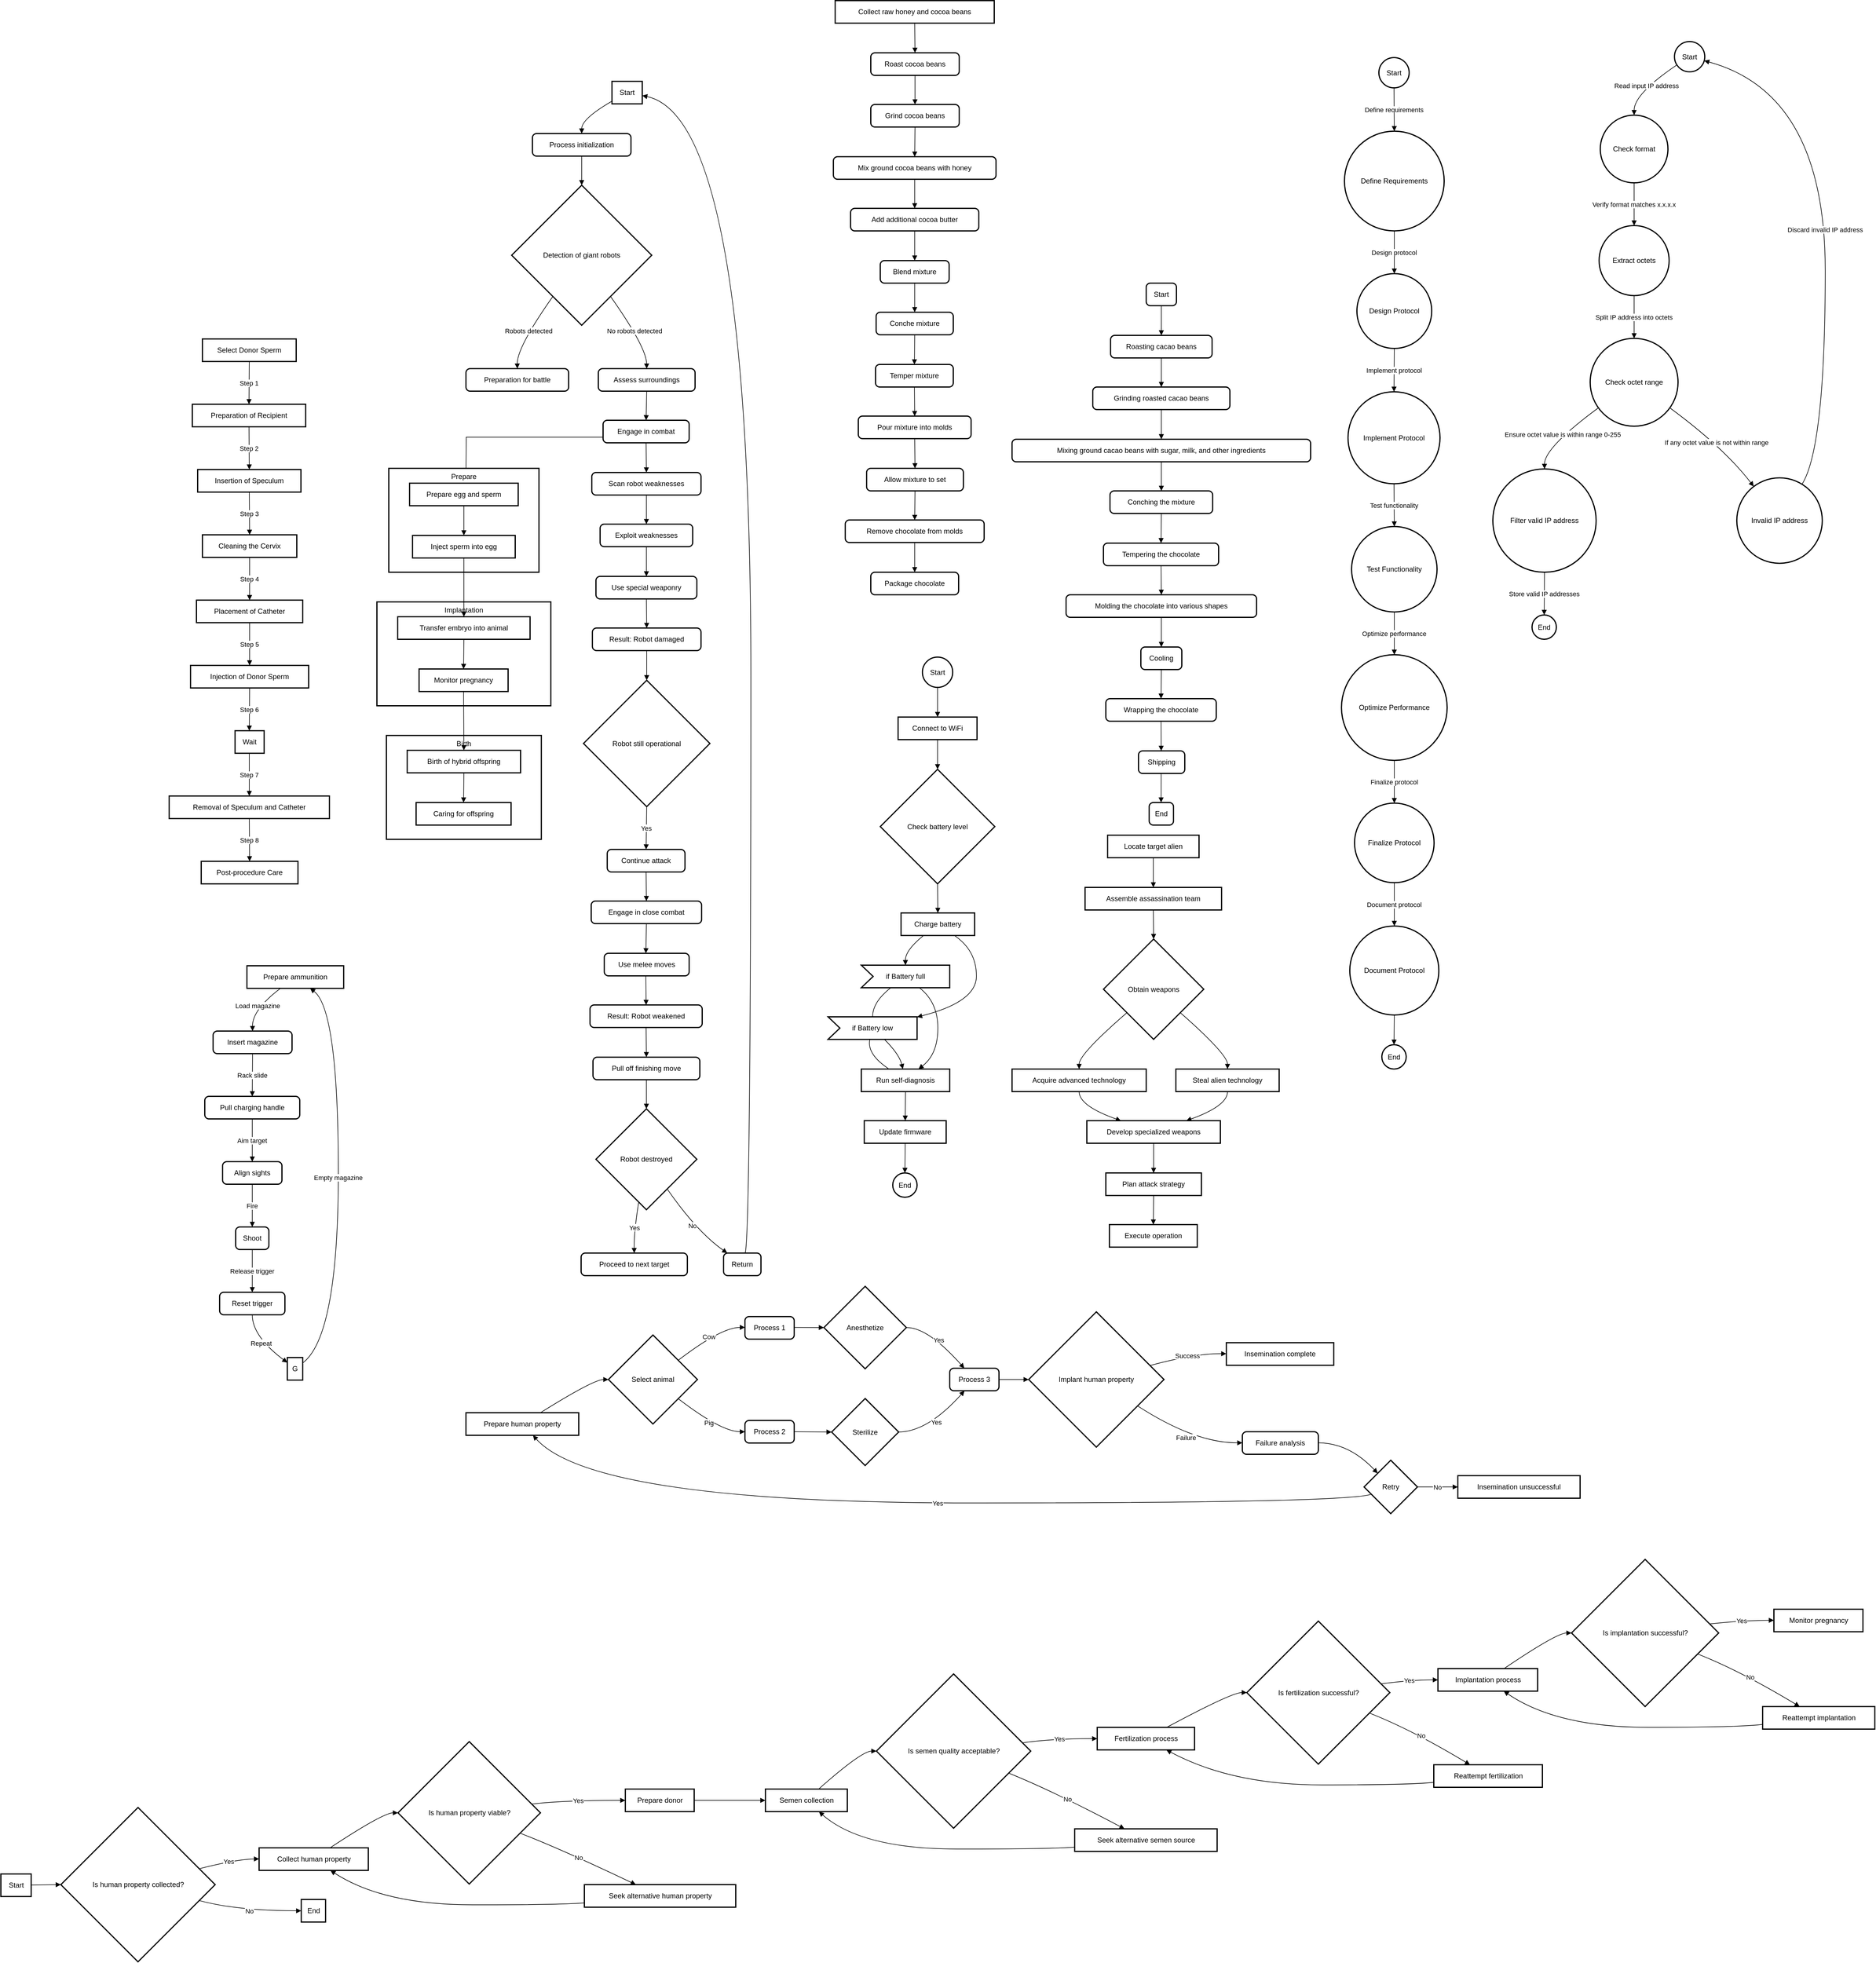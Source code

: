 <mxfile version="24.7.6">
  <diagram name="Page-1" id="R3QL27ZRKSAXmsxr0TTM">
    <mxGraphModel dx="1658" dy="423" grid="1" gridSize="10" guides="1" tooltips="1" connect="1" arrows="1" fold="1" page="1" pageScale="1" pageWidth="850" pageHeight="1100" math="0" shadow="0">
      <root>
        <mxCell id="0" />
        <mxCell id="1" parent="0" />
        <mxCell id="m0V3_cafG3HXBkxv4FI2-154" value="Start" style="whiteSpace=wrap;strokeWidth=2;" parent="1" vertex="1">
          <mxGeometry x="266" y="250" width="51" height="38" as="geometry" />
        </mxCell>
        <mxCell id="m0V3_cafG3HXBkxv4FI2-155" value="Process initialization" style="rounded=1;absoluteArcSize=1;arcSize=14;whiteSpace=wrap;strokeWidth=2;" parent="1" vertex="1">
          <mxGeometry x="132" y="338" width="166" height="38" as="geometry" />
        </mxCell>
        <mxCell id="m0V3_cafG3HXBkxv4FI2-156" value="Detection of giant robots" style="rhombus;strokeWidth=2;whiteSpace=wrap;" parent="1" vertex="1">
          <mxGeometry x="97" y="425" width="236" height="236" as="geometry" />
        </mxCell>
        <mxCell id="m0V3_cafG3HXBkxv4FI2-157" value="Preparation for battle" style="rounded=1;absoluteArcSize=1;arcSize=14;whiteSpace=wrap;strokeWidth=2;" parent="1" vertex="1">
          <mxGeometry x="20" y="734" width="173" height="38" as="geometry" />
        </mxCell>
        <mxCell id="m0V3_cafG3HXBkxv4FI2-158" value="Assess surroundings" style="rounded=1;absoluteArcSize=1;arcSize=14;whiteSpace=wrap;strokeWidth=2;" parent="1" vertex="1">
          <mxGeometry x="243" y="734" width="163" height="38" as="geometry" />
        </mxCell>
        <mxCell id="SsZHhjjecD1MKSMmekDV-85" style="edgeStyle=orthogonalEdgeStyle;rounded=0;orthogonalLoop=1;jettySize=auto;html=1;exitX=0;exitY=0.75;exitDx=0;exitDy=0;" parent="1" source="m0V3_cafG3HXBkxv4FI2-159" edge="1">
          <mxGeometry relative="1" as="geometry">
            <mxPoint x="20" y="910" as="targetPoint" />
          </mxGeometry>
        </mxCell>
        <mxCell id="m0V3_cafG3HXBkxv4FI2-159" value="Engage in combat" style="rounded=1;absoluteArcSize=1;arcSize=14;whiteSpace=wrap;strokeWidth=2;" parent="1" vertex="1">
          <mxGeometry x="251" y="821" width="145" height="38" as="geometry" />
        </mxCell>
        <mxCell id="m0V3_cafG3HXBkxv4FI2-160" value="Scan robot weaknesses" style="rounded=1;absoluteArcSize=1;arcSize=14;whiteSpace=wrap;strokeWidth=2;" parent="1" vertex="1">
          <mxGeometry x="232" y="909" width="184" height="38" as="geometry" />
        </mxCell>
        <mxCell id="m0V3_cafG3HXBkxv4FI2-161" value="Exploit weaknesses" style="rounded=1;absoluteArcSize=1;arcSize=14;whiteSpace=wrap;strokeWidth=2;" parent="1" vertex="1">
          <mxGeometry x="246" y="996" width="156" height="38" as="geometry" />
        </mxCell>
        <mxCell id="m0V3_cafG3HXBkxv4FI2-162" value="Use special weaponry" style="rounded=1;absoluteArcSize=1;arcSize=14;whiteSpace=wrap;strokeWidth=2;" parent="1" vertex="1">
          <mxGeometry x="239" y="1084" width="170" height="38" as="geometry" />
        </mxCell>
        <mxCell id="m0V3_cafG3HXBkxv4FI2-163" value="Result: Robot damaged" style="rounded=1;absoluteArcSize=1;arcSize=14;whiteSpace=wrap;strokeWidth=2;" parent="1" vertex="1">
          <mxGeometry x="233" y="1171" width="183" height="38" as="geometry" />
        </mxCell>
        <mxCell id="m0V3_cafG3HXBkxv4FI2-164" value="Robot still operational" style="rhombus;strokeWidth=2;whiteSpace=wrap;" parent="1" vertex="1">
          <mxGeometry x="218" y="1259" width="213" height="213" as="geometry" />
        </mxCell>
        <mxCell id="m0V3_cafG3HXBkxv4FI2-165" value="Continue attack" style="rounded=1;absoluteArcSize=1;arcSize=14;whiteSpace=wrap;strokeWidth=2;" parent="1" vertex="1">
          <mxGeometry x="258" y="1544" width="131" height="38" as="geometry" />
        </mxCell>
        <mxCell id="m0V3_cafG3HXBkxv4FI2-166" value="Engage in close combat" style="rounded=1;absoluteArcSize=1;arcSize=14;whiteSpace=wrap;strokeWidth=2;" parent="1" vertex="1">
          <mxGeometry x="231" y="1631" width="186" height="38" as="geometry" />
        </mxCell>
        <mxCell id="m0V3_cafG3HXBkxv4FI2-167" value="Use melee moves" style="rounded=1;absoluteArcSize=1;arcSize=14;whiteSpace=wrap;strokeWidth=2;" parent="1" vertex="1">
          <mxGeometry x="253" y="1719" width="143" height="38" as="geometry" />
        </mxCell>
        <mxCell id="m0V3_cafG3HXBkxv4FI2-168" value="Result: Robot weakened" style="rounded=1;absoluteArcSize=1;arcSize=14;whiteSpace=wrap;strokeWidth=2;" parent="1" vertex="1">
          <mxGeometry x="229" y="1806" width="189" height="38" as="geometry" />
        </mxCell>
        <mxCell id="m0V3_cafG3HXBkxv4FI2-169" value="Pull off finishing move" style="rounded=1;absoluteArcSize=1;arcSize=14;whiteSpace=wrap;strokeWidth=2;" parent="1" vertex="1">
          <mxGeometry x="234" y="1894" width="180" height="38" as="geometry" />
        </mxCell>
        <mxCell id="m0V3_cafG3HXBkxv4FI2-170" value="Robot destroyed" style="rhombus;strokeWidth=2;whiteSpace=wrap;" parent="1" vertex="1">
          <mxGeometry x="239" y="1981" width="170" height="170" as="geometry" />
        </mxCell>
        <mxCell id="m0V3_cafG3HXBkxv4FI2-171" value="Proceed to next target" style="rounded=1;absoluteArcSize=1;arcSize=14;whiteSpace=wrap;strokeWidth=2;" parent="1" vertex="1">
          <mxGeometry x="214" y="2224" width="179" height="38" as="geometry" />
        </mxCell>
        <mxCell id="m0V3_cafG3HXBkxv4FI2-172" value="Return" style="rounded=1;absoluteArcSize=1;arcSize=14;whiteSpace=wrap;strokeWidth=2;" parent="1" vertex="1">
          <mxGeometry x="454" y="2224" width="63" height="38" as="geometry" />
        </mxCell>
        <mxCell id="m0V3_cafG3HXBkxv4FI2-173" value="" style="curved=1;startArrow=none;endArrow=block;exitX=0;exitY=0.88;entryX=0.5;entryY=-0.01;rounded=0;" parent="1" source="m0V3_cafG3HXBkxv4FI2-154" target="m0V3_cafG3HXBkxv4FI2-155" edge="1">
          <mxGeometry relative="1" as="geometry">
            <Array as="points">
              <mxPoint x="215" y="313" />
            </Array>
          </mxGeometry>
        </mxCell>
        <mxCell id="m0V3_cafG3HXBkxv4FI2-174" value="" style="curved=1;startArrow=none;endArrow=block;exitX=0.5;exitY=0.97;entryX=0.5;entryY=0;rounded=0;" parent="1" source="m0V3_cafG3HXBkxv4FI2-155" target="m0V3_cafG3HXBkxv4FI2-156" edge="1">
          <mxGeometry relative="1" as="geometry">
            <Array as="points" />
          </mxGeometry>
        </mxCell>
        <mxCell id="m0V3_cafG3HXBkxv4FI2-175" value="Robots detected" style="curved=1;startArrow=none;endArrow=block;exitX=0.15;exitY=1;entryX=0.5;entryY=-0.01;rounded=0;" parent="1" source="m0V3_cafG3HXBkxv4FI2-156" target="m0V3_cafG3HXBkxv4FI2-157" edge="1">
          <mxGeometry relative="1" as="geometry">
            <Array as="points">
              <mxPoint x="106" y="698" />
            </Array>
          </mxGeometry>
        </mxCell>
        <mxCell id="m0V3_cafG3HXBkxv4FI2-176" value="No robots detected" style="curved=1;startArrow=none;endArrow=block;exitX=0.85;exitY=1;entryX=0.5;entryY=-0.01;rounded=0;" parent="1" source="m0V3_cafG3HXBkxv4FI2-156" target="m0V3_cafG3HXBkxv4FI2-158" edge="1">
          <mxGeometry relative="1" as="geometry">
            <Array as="points">
              <mxPoint x="324" y="698" />
            </Array>
          </mxGeometry>
        </mxCell>
        <mxCell id="m0V3_cafG3HXBkxv4FI2-177" value="" style="curved=1;startArrow=none;endArrow=block;exitX=0.5;exitY=0.98;entryX=0.5;entryY=0.01;rounded=0;" parent="1" source="m0V3_cafG3HXBkxv4FI2-158" target="m0V3_cafG3HXBkxv4FI2-159" edge="1">
          <mxGeometry relative="1" as="geometry">
            <Array as="points" />
          </mxGeometry>
        </mxCell>
        <mxCell id="m0V3_cafG3HXBkxv4FI2-178" value="" style="curved=1;startArrow=none;endArrow=block;exitX=0.5;exitY=0.99;entryX=0.5;entryY=-0.01;rounded=0;" parent="1" source="m0V3_cafG3HXBkxv4FI2-159" target="m0V3_cafG3HXBkxv4FI2-160" edge="1">
          <mxGeometry relative="1" as="geometry">
            <Array as="points" />
          </mxGeometry>
        </mxCell>
        <mxCell id="m0V3_cafG3HXBkxv4FI2-179" value="" style="curved=1;startArrow=none;endArrow=block;exitX=0.5;exitY=0.98;entryX=0.5;entryY=0.01;rounded=0;" parent="1" source="m0V3_cafG3HXBkxv4FI2-160" target="m0V3_cafG3HXBkxv4FI2-161" edge="1">
          <mxGeometry relative="1" as="geometry">
            <Array as="points" />
          </mxGeometry>
        </mxCell>
        <mxCell id="m0V3_cafG3HXBkxv4FI2-180" value="" style="curved=1;startArrow=none;endArrow=block;exitX=0.5;exitY=0.99;entryX=0.5;entryY=-0.01;rounded=0;" parent="1" source="m0V3_cafG3HXBkxv4FI2-161" target="m0V3_cafG3HXBkxv4FI2-162" edge="1">
          <mxGeometry relative="1" as="geometry">
            <Array as="points" />
          </mxGeometry>
        </mxCell>
        <mxCell id="m0V3_cafG3HXBkxv4FI2-181" value="" style="curved=1;startArrow=none;endArrow=block;exitX=0.5;exitY=0.98;entryX=0.5;entryY=0.01;rounded=0;" parent="1" source="m0V3_cafG3HXBkxv4FI2-162" target="m0V3_cafG3HXBkxv4FI2-163" edge="1">
          <mxGeometry relative="1" as="geometry">
            <Array as="points" />
          </mxGeometry>
        </mxCell>
        <mxCell id="m0V3_cafG3HXBkxv4FI2-182" value="" style="curved=1;startArrow=none;endArrow=block;exitX=0.5;exitY=0.99;entryX=0.5;entryY=0;rounded=0;" parent="1" source="m0V3_cafG3HXBkxv4FI2-163" target="m0V3_cafG3HXBkxv4FI2-164" edge="1">
          <mxGeometry relative="1" as="geometry">
            <Array as="points" />
          </mxGeometry>
        </mxCell>
        <mxCell id="m0V3_cafG3HXBkxv4FI2-183" value="Yes" style="curved=1;startArrow=none;endArrow=block;exitX=0.5;exitY=1;entryX=0.5;entryY=-0.01;rounded=0;" parent="1" source="m0V3_cafG3HXBkxv4FI2-164" target="m0V3_cafG3HXBkxv4FI2-165" edge="1">
          <mxGeometry relative="1" as="geometry">
            <Array as="points" />
          </mxGeometry>
        </mxCell>
        <mxCell id="m0V3_cafG3HXBkxv4FI2-184" value="" style="curved=1;startArrow=none;endArrow=block;exitX=0.5;exitY=0.98;entryX=0.5;entryY=0.01;rounded=0;" parent="1" source="m0V3_cafG3HXBkxv4FI2-165" target="m0V3_cafG3HXBkxv4FI2-166" edge="1">
          <mxGeometry relative="1" as="geometry">
            <Array as="points" />
          </mxGeometry>
        </mxCell>
        <mxCell id="m0V3_cafG3HXBkxv4FI2-185" value="" style="curved=1;startArrow=none;endArrow=block;exitX=0.5;exitY=0.99;entryX=0.49;entryY=-0.01;rounded=0;" parent="1" source="m0V3_cafG3HXBkxv4FI2-166" target="m0V3_cafG3HXBkxv4FI2-167" edge="1">
          <mxGeometry relative="1" as="geometry">
            <Array as="points" />
          </mxGeometry>
        </mxCell>
        <mxCell id="m0V3_cafG3HXBkxv4FI2-186" value="" style="curved=1;startArrow=none;endArrow=block;exitX=0.49;exitY=0.98;entryX=0.5;entryY=0.01;rounded=0;" parent="1" source="m0V3_cafG3HXBkxv4FI2-167" target="m0V3_cafG3HXBkxv4FI2-168" edge="1">
          <mxGeometry relative="1" as="geometry">
            <Array as="points" />
          </mxGeometry>
        </mxCell>
        <mxCell id="m0V3_cafG3HXBkxv4FI2-187" value="" style="curved=1;startArrow=none;endArrow=block;exitX=0.5;exitY=0.99;entryX=0.5;entryY=-0.01;rounded=0;" parent="1" source="m0V3_cafG3HXBkxv4FI2-168" target="m0V3_cafG3HXBkxv4FI2-169" edge="1">
          <mxGeometry relative="1" as="geometry">
            <Array as="points" />
          </mxGeometry>
        </mxCell>
        <mxCell id="m0V3_cafG3HXBkxv4FI2-188" value="" style="curved=1;startArrow=none;endArrow=block;exitX=0.5;exitY=0.98;entryX=0.5;entryY=0;rounded=0;" parent="1" source="m0V3_cafG3HXBkxv4FI2-169" target="m0V3_cafG3HXBkxv4FI2-170" edge="1">
          <mxGeometry relative="1" as="geometry">
            <Array as="points" />
          </mxGeometry>
        </mxCell>
        <mxCell id="m0V3_cafG3HXBkxv4FI2-189" value="Yes" style="curved=1;startArrow=none;endArrow=block;exitX=0.41;exitY=1;entryX=0.5;entryY=-0.01;rounded=0;" parent="1" source="m0V3_cafG3HXBkxv4FI2-170" target="m0V3_cafG3HXBkxv4FI2-171" edge="1">
          <mxGeometry relative="1" as="geometry">
            <Array as="points">
              <mxPoint x="303" y="2188" />
            </Array>
          </mxGeometry>
        </mxCell>
        <mxCell id="m0V3_cafG3HXBkxv4FI2-190" value="No" style="curved=1;startArrow=none;endArrow=block;exitX=0.85;exitY=1;entryX=0.09;entryY=-0.01;rounded=0;" parent="1" source="m0V3_cafG3HXBkxv4FI2-170" target="m0V3_cafG3HXBkxv4FI2-172" edge="1">
          <mxGeometry relative="1" as="geometry">
            <Array as="points">
              <mxPoint x="409" y="2188" />
            </Array>
          </mxGeometry>
        </mxCell>
        <mxCell id="m0V3_cafG3HXBkxv4FI2-191" value="" style="curved=1;startArrow=none;endArrow=block;exitX=0.58;exitY=-0.01;entryX=1;entryY=0.63;rounded=0;" parent="1" source="m0V3_cafG3HXBkxv4FI2-172" target="m0V3_cafG3HXBkxv4FI2-154" edge="1">
          <mxGeometry relative="1" as="geometry">
            <Array as="points">
              <mxPoint x="500" y="2188" />
              <mxPoint x="500" y="313" />
            </Array>
          </mxGeometry>
        </mxCell>
        <mxCell id="m0V3_cafG3HXBkxv4FI2-192" value="Start" style="ellipse;aspect=fixed;strokeWidth=2;whiteSpace=wrap;" parent="1" vertex="1">
          <mxGeometry x="789" y="1220" width="51" height="51" as="geometry" />
        </mxCell>
        <mxCell id="m0V3_cafG3HXBkxv4FI2-193" value="Connect to WiFi" style="whiteSpace=wrap;strokeWidth=2;" parent="1" vertex="1">
          <mxGeometry x="748" y="1321" width="133" height="38" as="geometry" />
        </mxCell>
        <mxCell id="m0V3_cafG3HXBkxv4FI2-194" value="Check battery level" style="rhombus;strokeWidth=2;whiteSpace=wrap;" parent="1" vertex="1">
          <mxGeometry x="718" y="1409" width="193" height="193" as="geometry" />
        </mxCell>
        <mxCell id="m0V3_cafG3HXBkxv4FI2-195" value="Charge battery" style="whiteSpace=wrap;strokeWidth=2;" parent="1" vertex="1">
          <mxGeometry x="753" y="1651" width="124" height="38" as="geometry" />
        </mxCell>
        <mxCell id="m0V3_cafG3HXBkxv4FI2-196" value="if Battery full" style="shape=mxgraph.arrows2.arrow;dy=0;dx=0;notch=20;strokeWidth=2;whiteSpace=wrap;" parent="1" vertex="1">
          <mxGeometry x="686" y="1739" width="149" height="38" as="geometry" />
        </mxCell>
        <mxCell id="m0V3_cafG3HXBkxv4FI2-197" value="if Battery low" style="shape=mxgraph.arrows2.arrow;dy=0;dx=0;notch=20;strokeWidth=2;whiteSpace=wrap;" parent="1" vertex="1">
          <mxGeometry x="630" y="1826" width="150" height="38" as="geometry" />
        </mxCell>
        <mxCell id="m0V3_cafG3HXBkxv4FI2-198" value="Run self-diagnosis" style="whiteSpace=wrap;strokeWidth=2;" parent="1" vertex="1">
          <mxGeometry x="686" y="1914" width="149" height="38" as="geometry" />
        </mxCell>
        <mxCell id="m0V3_cafG3HXBkxv4FI2-199" value="Update firmware" style="whiteSpace=wrap;strokeWidth=2;" parent="1" vertex="1">
          <mxGeometry x="691" y="2001" width="138" height="38" as="geometry" />
        </mxCell>
        <mxCell id="m0V3_cafG3HXBkxv4FI2-200" value="End" style="ellipse;aspect=fixed;strokeWidth=2;whiteSpace=wrap;" parent="1" vertex="1">
          <mxGeometry x="739" y="2089" width="41" height="41" as="geometry" />
        </mxCell>
        <mxCell id="m0V3_cafG3HXBkxv4FI2-201" value="" style="curved=1;startArrow=none;endArrow=none;exitX=0.34;exitY=0.98;entryX=0.5;entryY=0.01;rounded=0;" parent="1" source="m0V3_cafG3HXBkxv4FI2-196" target="m0V3_cafG3HXBkxv4FI2-197" edge="1">
          <mxGeometry relative="1" as="geometry">
            <Array as="points">
              <mxPoint x="705" y="1801" />
            </Array>
          </mxGeometry>
        </mxCell>
        <mxCell id="m0V3_cafG3HXBkxv4FI2-202" value="" style="curved=1;startArrow=none;endArrow=none;exitX=0.47;exitY=0.99;entryX=0.31;entryY=-0.01;rounded=0;" parent="1" source="m0V3_cafG3HXBkxv4FI2-197" target="m0V3_cafG3HXBkxv4FI2-198" edge="1">
          <mxGeometry relative="1" as="geometry">
            <Array as="points">
              <mxPoint x="695" y="1889" />
            </Array>
          </mxGeometry>
        </mxCell>
        <mxCell id="m0V3_cafG3HXBkxv4FI2-203" value="" style="curved=1;startArrow=none;endArrow=block;exitX=0.5;exitY=1;entryX=0.5;entryY=0.01;rounded=0;" parent="1" source="m0V3_cafG3HXBkxv4FI2-192" target="m0V3_cafG3HXBkxv4FI2-193" edge="1">
          <mxGeometry relative="1" as="geometry">
            <Array as="points" />
          </mxGeometry>
        </mxCell>
        <mxCell id="m0V3_cafG3HXBkxv4FI2-204" value="" style="curved=1;startArrow=none;endArrow=block;exitX=0.5;exitY=0.99;entryX=0.5;entryY=0;rounded=0;" parent="1" source="m0V3_cafG3HXBkxv4FI2-193" target="m0V3_cafG3HXBkxv4FI2-194" edge="1">
          <mxGeometry relative="1" as="geometry">
            <Array as="points" />
          </mxGeometry>
        </mxCell>
        <mxCell id="m0V3_cafG3HXBkxv4FI2-205" value="" style="curved=1;startArrow=none;endArrow=block;exitX=0.5;exitY=1;entryX=0.5;entryY=0.01;rounded=0;" parent="1" source="m0V3_cafG3HXBkxv4FI2-194" target="m0V3_cafG3HXBkxv4FI2-195" edge="1">
          <mxGeometry relative="1" as="geometry">
            <Array as="points" />
          </mxGeometry>
        </mxCell>
        <mxCell id="m0V3_cafG3HXBkxv4FI2-206" value="" style="curved=1;startArrow=none;endArrow=block;exitX=0.31;exitY=0.99;entryX=0.5;entryY=-0.01;rounded=0;" parent="1" source="m0V3_cafG3HXBkxv4FI2-195" target="m0V3_cafG3HXBkxv4FI2-196" edge="1">
          <mxGeometry relative="1" as="geometry">
            <Array as="points">
              <mxPoint x="760" y="1714" />
            </Array>
          </mxGeometry>
        </mxCell>
        <mxCell id="m0V3_cafG3HXBkxv4FI2-207" value="" style="curved=1;startArrow=none;endArrow=block;exitX=0.72;exitY=0.99;entryX=1;entryY=0.01;rounded=0;" parent="1" source="m0V3_cafG3HXBkxv4FI2-195" target="m0V3_cafG3HXBkxv4FI2-197" edge="1">
          <mxGeometry relative="1" as="geometry">
            <Array as="points">
              <mxPoint x="880" y="1714" />
              <mxPoint x="880" y="1801" />
            </Array>
          </mxGeometry>
        </mxCell>
        <mxCell id="m0V3_cafG3HXBkxv4FI2-208" value="" style="curved=1;startArrow=none;endArrow=block;exitX=0.65;exitY=0.98;entryX=0.65;entryY=-0.01;rounded=0;" parent="1" source="m0V3_cafG3HXBkxv4FI2-196" target="m0V3_cafG3HXBkxv4FI2-198" edge="1">
          <mxGeometry relative="1" as="geometry">
            <Array as="points">
              <mxPoint x="815" y="1801" />
              <mxPoint x="815" y="1889" />
            </Array>
          </mxGeometry>
        </mxCell>
        <mxCell id="m0V3_cafG3HXBkxv4FI2-209" value="" style="curved=1;startArrow=none;endArrow=block;exitX=0.63;exitY=0.99;entryX=0.47;entryY=-0.01;rounded=0;" parent="1" source="m0V3_cafG3HXBkxv4FI2-197" target="m0V3_cafG3HXBkxv4FI2-198" edge="1">
          <mxGeometry relative="1" as="geometry">
            <Array as="points">
              <mxPoint x="750" y="1889" />
            </Array>
          </mxGeometry>
        </mxCell>
        <mxCell id="m0V3_cafG3HXBkxv4FI2-210" value="" style="curved=1;startArrow=none;endArrow=block;exitX=0.5;exitY=0.98;entryX=0.5;entryY=0.01;rounded=0;" parent="1" source="m0V3_cafG3HXBkxv4FI2-198" target="m0V3_cafG3HXBkxv4FI2-199" edge="1">
          <mxGeometry relative="1" as="geometry">
            <Array as="points" />
          </mxGeometry>
        </mxCell>
        <mxCell id="m0V3_cafG3HXBkxv4FI2-211" value="" style="curved=1;startArrow=none;endArrow=block;exitX=0.5;exitY=0.99;entryX=0.51;entryY=-0.01;rounded=0;" parent="1" source="m0V3_cafG3HXBkxv4FI2-199" target="m0V3_cafG3HXBkxv4FI2-200" edge="1">
          <mxGeometry relative="1" as="geometry">
            <Array as="points" />
          </mxGeometry>
        </mxCell>
        <mxCell id="SsZHhjjecD1MKSMmekDV-1" value="Start" style="rounded=1;absoluteArcSize=1;arcSize=14;whiteSpace=wrap;strokeWidth=2;" parent="1" vertex="1">
          <mxGeometry x="1166" y="590" width="51" height="38" as="geometry" />
        </mxCell>
        <mxCell id="SsZHhjjecD1MKSMmekDV-2" value="Roasting cacao beans" style="rounded=1;absoluteArcSize=1;arcSize=14;whiteSpace=wrap;strokeWidth=2;" parent="1" vertex="1">
          <mxGeometry x="1106" y="678" width="171" height="38" as="geometry" />
        </mxCell>
        <mxCell id="SsZHhjjecD1MKSMmekDV-3" value="Grinding roasted cacao beans" style="rounded=1;absoluteArcSize=1;arcSize=14;whiteSpace=wrap;strokeWidth=2;" parent="1" vertex="1">
          <mxGeometry x="1076" y="765" width="231" height="38" as="geometry" />
        </mxCell>
        <mxCell id="SsZHhjjecD1MKSMmekDV-4" value="Mixing ground cacao beans with sugar, milk, and other ingredients" style="rounded=1;absoluteArcSize=1;arcSize=14;whiteSpace=wrap;strokeWidth=2;" parent="1" vertex="1">
          <mxGeometry x="940" y="853" width="503" height="38" as="geometry" />
        </mxCell>
        <mxCell id="SsZHhjjecD1MKSMmekDV-5" value="Conching the mixture" style="rounded=1;absoluteArcSize=1;arcSize=14;whiteSpace=wrap;strokeWidth=2;" parent="1" vertex="1">
          <mxGeometry x="1105" y="940" width="173" height="38" as="geometry" />
        </mxCell>
        <mxCell id="SsZHhjjecD1MKSMmekDV-6" value="Tempering the chocolate" style="rounded=1;absoluteArcSize=1;arcSize=14;whiteSpace=wrap;strokeWidth=2;" parent="1" vertex="1">
          <mxGeometry x="1094" y="1028" width="194" height="38" as="geometry" />
        </mxCell>
        <mxCell id="SsZHhjjecD1MKSMmekDV-7" value="Molding the chocolate into various shapes" style="rounded=1;absoluteArcSize=1;arcSize=14;whiteSpace=wrap;strokeWidth=2;" parent="1" vertex="1">
          <mxGeometry x="1031" y="1115" width="321" height="38" as="geometry" />
        </mxCell>
        <mxCell id="SsZHhjjecD1MKSMmekDV-8" value="Cooling" style="rounded=1;absoluteArcSize=1;arcSize=14;whiteSpace=wrap;strokeWidth=2;" parent="1" vertex="1">
          <mxGeometry x="1157" y="1203" width="69" height="38" as="geometry" />
        </mxCell>
        <mxCell id="SsZHhjjecD1MKSMmekDV-9" value="Wrapping the chocolate" style="rounded=1;absoluteArcSize=1;arcSize=14;whiteSpace=wrap;strokeWidth=2;" parent="1" vertex="1">
          <mxGeometry x="1098" y="1290" width="186" height="38" as="geometry" />
        </mxCell>
        <mxCell id="SsZHhjjecD1MKSMmekDV-10" value="Shipping" style="rounded=1;absoluteArcSize=1;arcSize=14;whiteSpace=wrap;strokeWidth=2;" parent="1" vertex="1">
          <mxGeometry x="1153" y="1378" width="78" height="38" as="geometry" />
        </mxCell>
        <mxCell id="SsZHhjjecD1MKSMmekDV-11" value="End" style="rounded=1;absoluteArcSize=1;arcSize=14;whiteSpace=wrap;strokeWidth=2;" parent="1" vertex="1">
          <mxGeometry x="1171" y="1465" width="41" height="38" as="geometry" />
        </mxCell>
        <mxCell id="SsZHhjjecD1MKSMmekDV-12" value="" style="curved=1;startArrow=none;endArrow=block;exitX=0.5;exitY=0.99;entryX=0.5;entryY=-0.01;rounded=0;" parent="1" source="SsZHhjjecD1MKSMmekDV-1" target="SsZHhjjecD1MKSMmekDV-2" edge="1">
          <mxGeometry relative="1" as="geometry">
            <Array as="points" />
          </mxGeometry>
        </mxCell>
        <mxCell id="SsZHhjjecD1MKSMmekDV-13" value="" style="curved=1;startArrow=none;endArrow=block;exitX=0.5;exitY=0.97;entryX=0.5;entryY=0;rounded=0;" parent="1" source="SsZHhjjecD1MKSMmekDV-2" target="SsZHhjjecD1MKSMmekDV-3" edge="1">
          <mxGeometry relative="1" as="geometry">
            <Array as="points" />
          </mxGeometry>
        </mxCell>
        <mxCell id="SsZHhjjecD1MKSMmekDV-14" value="" style="curved=1;startArrow=none;endArrow=block;exitX=0.5;exitY=0.99;entryX=0.5;entryY=-0.01;rounded=0;" parent="1" source="SsZHhjjecD1MKSMmekDV-3" target="SsZHhjjecD1MKSMmekDV-4" edge="1">
          <mxGeometry relative="1" as="geometry">
            <Array as="points" />
          </mxGeometry>
        </mxCell>
        <mxCell id="SsZHhjjecD1MKSMmekDV-15" value="" style="curved=1;startArrow=none;endArrow=block;exitX=0.5;exitY=0.97;entryX=0.5;entryY=0;rounded=0;" parent="1" source="SsZHhjjecD1MKSMmekDV-4" target="SsZHhjjecD1MKSMmekDV-5" edge="1">
          <mxGeometry relative="1" as="geometry">
            <Array as="points" />
          </mxGeometry>
        </mxCell>
        <mxCell id="SsZHhjjecD1MKSMmekDV-16" value="" style="curved=1;startArrow=none;endArrow=block;exitX=0.5;exitY=0.99;entryX=0.5;entryY=-0.01;rounded=0;" parent="1" source="SsZHhjjecD1MKSMmekDV-5" target="SsZHhjjecD1MKSMmekDV-6" edge="1">
          <mxGeometry relative="1" as="geometry">
            <Array as="points" />
          </mxGeometry>
        </mxCell>
        <mxCell id="SsZHhjjecD1MKSMmekDV-17" value="" style="curved=1;startArrow=none;endArrow=block;exitX=0.5;exitY=0.97;entryX=0.5;entryY=0;rounded=0;" parent="1" source="SsZHhjjecD1MKSMmekDV-6" target="SsZHhjjecD1MKSMmekDV-7" edge="1">
          <mxGeometry relative="1" as="geometry">
            <Array as="points" />
          </mxGeometry>
        </mxCell>
        <mxCell id="SsZHhjjecD1MKSMmekDV-18" value="" style="curved=1;startArrow=none;endArrow=block;exitX=0.5;exitY=0.99;entryX=0.5;entryY=-0.01;rounded=0;" parent="1" source="SsZHhjjecD1MKSMmekDV-7" target="SsZHhjjecD1MKSMmekDV-8" edge="1">
          <mxGeometry relative="1" as="geometry">
            <Array as="points" />
          </mxGeometry>
        </mxCell>
        <mxCell id="SsZHhjjecD1MKSMmekDV-19" value="" style="curved=1;startArrow=none;endArrow=block;exitX=0.5;exitY=0.97;entryX=0.5;entryY=0;rounded=0;" parent="1" source="SsZHhjjecD1MKSMmekDV-8" target="SsZHhjjecD1MKSMmekDV-9" edge="1">
          <mxGeometry relative="1" as="geometry">
            <Array as="points" />
          </mxGeometry>
        </mxCell>
        <mxCell id="SsZHhjjecD1MKSMmekDV-20" value="" style="curved=1;startArrow=none;endArrow=block;exitX=0.5;exitY=0.99;entryX=0.49;entryY=-0.01;rounded=0;" parent="1" source="SsZHhjjecD1MKSMmekDV-9" target="SsZHhjjecD1MKSMmekDV-10" edge="1">
          <mxGeometry relative="1" as="geometry">
            <Array as="points" />
          </mxGeometry>
        </mxCell>
        <mxCell id="SsZHhjjecD1MKSMmekDV-21" value="" style="curved=1;startArrow=none;endArrow=block;exitX=0.49;exitY=0.97;entryX=0.49;entryY=0;rounded=0;" parent="1" source="SsZHhjjecD1MKSMmekDV-10" target="SsZHhjjecD1MKSMmekDV-11" edge="1">
          <mxGeometry relative="1" as="geometry">
            <Array as="points" />
          </mxGeometry>
        </mxCell>
        <mxCell id="SsZHhjjecD1MKSMmekDV-22" value="Locate target alien" style="whiteSpace=wrap;strokeWidth=2;" parent="1" vertex="1">
          <mxGeometry x="1101" y="1520" width="154" height="38" as="geometry" />
        </mxCell>
        <mxCell id="SsZHhjjecD1MKSMmekDV-23" value="Assemble assassination team" style="whiteSpace=wrap;strokeWidth=2;" parent="1" vertex="1">
          <mxGeometry x="1063" y="1608" width="230" height="38" as="geometry" />
        </mxCell>
        <mxCell id="SsZHhjjecD1MKSMmekDV-24" value="Obtain weapons" style="rhombus;strokeWidth=2;whiteSpace=wrap;" parent="1" vertex="1">
          <mxGeometry x="1094" y="1695" width="169" height="169" as="geometry" />
        </mxCell>
        <mxCell id="SsZHhjjecD1MKSMmekDV-25" value="Acquire advanced technology" style="whiteSpace=wrap;strokeWidth=2;" parent="1" vertex="1">
          <mxGeometry x="940" y="1914" width="226" height="38" as="geometry" />
        </mxCell>
        <mxCell id="SsZHhjjecD1MKSMmekDV-26" value="Steal alien technology" style="whiteSpace=wrap;strokeWidth=2;" parent="1" vertex="1">
          <mxGeometry x="1216" y="1914" width="174" height="38" as="geometry" />
        </mxCell>
        <mxCell id="SsZHhjjecD1MKSMmekDV-27" value="Develop specialized weapons" style="whiteSpace=wrap;strokeWidth=2;" parent="1" vertex="1">
          <mxGeometry x="1066" y="2001" width="225" height="38" as="geometry" />
        </mxCell>
        <mxCell id="SsZHhjjecD1MKSMmekDV-28" value="Plan attack strategy" style="whiteSpace=wrap;strokeWidth=2;" parent="1" vertex="1">
          <mxGeometry x="1098" y="2089" width="161" height="38" as="geometry" />
        </mxCell>
        <mxCell id="SsZHhjjecD1MKSMmekDV-29" value="Execute operation" style="whiteSpace=wrap;strokeWidth=2;" parent="1" vertex="1">
          <mxGeometry x="1104" y="2176" width="148" height="38" as="geometry" />
        </mxCell>
        <mxCell id="SsZHhjjecD1MKSMmekDV-30" value="" style="curved=1;startArrow=none;endArrow=block;exitX=0.5;exitY=0.99;entryX=0.5;entryY=-0.01;rounded=0;" parent="1" source="SsZHhjjecD1MKSMmekDV-22" target="SsZHhjjecD1MKSMmekDV-23" edge="1">
          <mxGeometry relative="1" as="geometry">
            <Array as="points" />
          </mxGeometry>
        </mxCell>
        <mxCell id="SsZHhjjecD1MKSMmekDV-31" value="" style="curved=1;startArrow=none;endArrow=block;exitX=0.5;exitY=0.97;entryX=0.5;entryY=0;rounded=0;" parent="1" source="SsZHhjjecD1MKSMmekDV-23" target="SsZHhjjecD1MKSMmekDV-24" edge="1">
          <mxGeometry relative="1" as="geometry">
            <Array as="points" />
          </mxGeometry>
        </mxCell>
        <mxCell id="SsZHhjjecD1MKSMmekDV-32" value="" style="curved=1;startArrow=none;endArrow=block;exitX=0;exitY=0.94;entryX=0.5;entryY=-0.01;rounded=0;" parent="1" source="SsZHhjjecD1MKSMmekDV-24" target="SsZHhjjecD1MKSMmekDV-25" edge="1">
          <mxGeometry relative="1" as="geometry">
            <Array as="points">
              <mxPoint x="1053" y="1889" />
            </Array>
          </mxGeometry>
        </mxCell>
        <mxCell id="SsZHhjjecD1MKSMmekDV-33" value="" style="curved=1;startArrow=none;endArrow=block;exitX=1;exitY=0.94;entryX=0.5;entryY=-0.01;rounded=0;" parent="1" source="SsZHhjjecD1MKSMmekDV-24" target="SsZHhjjecD1MKSMmekDV-26" edge="1">
          <mxGeometry relative="1" as="geometry">
            <Array as="points">
              <mxPoint x="1303" y="1889" />
            </Array>
          </mxGeometry>
        </mxCell>
        <mxCell id="SsZHhjjecD1MKSMmekDV-34" value="" style="curved=1;startArrow=none;endArrow=block;exitX=0.5;exitY=0.98;entryX=0.26;entryY=0.01;rounded=0;" parent="1" source="SsZHhjjecD1MKSMmekDV-25" target="SsZHhjjecD1MKSMmekDV-27" edge="1">
          <mxGeometry relative="1" as="geometry">
            <Array as="points">
              <mxPoint x="1053" y="1976" />
            </Array>
          </mxGeometry>
        </mxCell>
        <mxCell id="SsZHhjjecD1MKSMmekDV-35" value="" style="curved=1;startArrow=none;endArrow=block;exitX=0.5;exitY=0.98;entryX=0.74;entryY=0.01;rounded=0;" parent="1" source="SsZHhjjecD1MKSMmekDV-26" target="SsZHhjjecD1MKSMmekDV-27" edge="1">
          <mxGeometry relative="1" as="geometry">
            <Array as="points">
              <mxPoint x="1303" y="1976" />
            </Array>
          </mxGeometry>
        </mxCell>
        <mxCell id="SsZHhjjecD1MKSMmekDV-36" value="" style="curved=1;startArrow=none;endArrow=block;exitX=0.5;exitY=0.99;entryX=0.5;entryY=-0.01;rounded=0;" parent="1" source="SsZHhjjecD1MKSMmekDV-27" target="SsZHhjjecD1MKSMmekDV-28" edge="1">
          <mxGeometry relative="1" as="geometry">
            <Array as="points" />
          </mxGeometry>
        </mxCell>
        <mxCell id="SsZHhjjecD1MKSMmekDV-37" value="" style="curved=1;startArrow=none;endArrow=block;exitX=0.5;exitY=0.98;entryX=0.5;entryY=0.01;rounded=0;" parent="1" source="SsZHhjjecD1MKSMmekDV-28" target="SsZHhjjecD1MKSMmekDV-29" edge="1">
          <mxGeometry relative="1" as="geometry">
            <Array as="points" />
          </mxGeometry>
        </mxCell>
        <mxCell id="SsZHhjjecD1MKSMmekDV-38" value="Prepare human property" style="whiteSpace=wrap;strokeWidth=2;" parent="1" vertex="1">
          <mxGeometry x="20" y="2493" width="190" height="38" as="geometry" />
        </mxCell>
        <mxCell id="SsZHhjjecD1MKSMmekDV-39" value="Select animal" style="rhombus;strokeWidth=2;whiteSpace=wrap;" parent="1" vertex="1">
          <mxGeometry x="260" y="2362" width="150" height="150" as="geometry" />
        </mxCell>
        <mxCell id="SsZHhjjecD1MKSMmekDV-40" value="Process 1" style="rounded=1;absoluteArcSize=1;arcSize=14;whiteSpace=wrap;strokeWidth=2;" parent="1" vertex="1">
          <mxGeometry x="490" y="2331" width="83" height="38" as="geometry" />
        </mxCell>
        <mxCell id="SsZHhjjecD1MKSMmekDV-41" value="Process 2" style="rounded=1;absoluteArcSize=1;arcSize=14;whiteSpace=wrap;strokeWidth=2;" parent="1" vertex="1">
          <mxGeometry x="490" y="2506" width="83" height="38" as="geometry" />
        </mxCell>
        <mxCell id="SsZHhjjecD1MKSMmekDV-42" value="Anesthetize" style="rhombus;strokeWidth=2;whiteSpace=wrap;" parent="1" vertex="1">
          <mxGeometry x="623" y="2280" width="139" height="139" as="geometry" />
        </mxCell>
        <mxCell id="SsZHhjjecD1MKSMmekDV-43" value="Sterilize" style="rhombus;strokeWidth=2;whiteSpace=wrap;" parent="1" vertex="1">
          <mxGeometry x="636" y="2469" width="113" height="113" as="geometry" />
        </mxCell>
        <mxCell id="SsZHhjjecD1MKSMmekDV-44" value="Process 3" style="rounded=1;absoluteArcSize=1;arcSize=14;whiteSpace=wrap;strokeWidth=2;" parent="1" vertex="1">
          <mxGeometry x="835" y="2418" width="83" height="38" as="geometry" />
        </mxCell>
        <mxCell id="SsZHhjjecD1MKSMmekDV-45" value="Implant human property" style="rhombus;strokeWidth=2;whiteSpace=wrap;" parent="1" vertex="1">
          <mxGeometry x="968" y="2323" width="228" height="228" as="geometry" />
        </mxCell>
        <mxCell id="SsZHhjjecD1MKSMmekDV-46" value="Insemination complete" style="whiteSpace=wrap;strokeWidth=2;" parent="1" vertex="1">
          <mxGeometry x="1301" y="2375" width="181" height="38" as="geometry" />
        </mxCell>
        <mxCell id="SsZHhjjecD1MKSMmekDV-47" value="Failure analysis" style="rounded=1;absoluteArcSize=1;arcSize=14;whiteSpace=wrap;strokeWidth=2;" parent="1" vertex="1">
          <mxGeometry x="1328" y="2525" width="128" height="38" as="geometry" />
        </mxCell>
        <mxCell id="SsZHhjjecD1MKSMmekDV-48" value="Retry" style="rhombus;strokeWidth=2;whiteSpace=wrap;" parent="1" vertex="1">
          <mxGeometry x="1533" y="2573" width="90" height="90" as="geometry" />
        </mxCell>
        <mxCell id="SsZHhjjecD1MKSMmekDV-49" value="Insemination unsuccessful" style="whiteSpace=wrap;strokeWidth=2;" parent="1" vertex="1">
          <mxGeometry x="1691" y="2599" width="206" height="38" as="geometry" />
        </mxCell>
        <mxCell id="SsZHhjjecD1MKSMmekDV-50" value="" style="curved=1;startArrow=none;endArrow=block;exitX=0.66;exitY=0;entryX=0;entryY=0.5;rounded=0;" parent="1" source="SsZHhjjecD1MKSMmekDV-38" target="SsZHhjjecD1MKSMmekDV-39" edge="1">
          <mxGeometry relative="1" as="geometry">
            <Array as="points">
              <mxPoint x="235" y="2437" />
            </Array>
          </mxGeometry>
        </mxCell>
        <mxCell id="SsZHhjjecD1MKSMmekDV-51" value="Cow" style="curved=1;startArrow=none;endArrow=block;exitX=1;exitY=0.12;entryX=0;entryY=0.48;rounded=0;" parent="1" source="SsZHhjjecD1MKSMmekDV-39" target="SsZHhjjecD1MKSMmekDV-40" edge="1">
          <mxGeometry relative="1" as="geometry">
            <Array as="points">
              <mxPoint x="450" y="2349" />
            </Array>
          </mxGeometry>
        </mxCell>
        <mxCell id="SsZHhjjecD1MKSMmekDV-52" value="Pig" style="curved=1;startArrow=none;endArrow=block;exitX=1;exitY=0.88;entryX=0;entryY=0.5;rounded=0;" parent="1" source="SsZHhjjecD1MKSMmekDV-39" target="SsZHhjjecD1MKSMmekDV-41" edge="1">
          <mxGeometry relative="1" as="geometry">
            <Array as="points">
              <mxPoint x="450" y="2525" />
            </Array>
          </mxGeometry>
        </mxCell>
        <mxCell id="SsZHhjjecD1MKSMmekDV-53" value="" style="curved=1;startArrow=none;endArrow=block;exitX=0.99;exitY=0.48;entryX=0;entryY=0.5;rounded=0;" parent="1" source="SsZHhjjecD1MKSMmekDV-40" target="SsZHhjjecD1MKSMmekDV-42" edge="1">
          <mxGeometry relative="1" as="geometry">
            <Array as="points" />
          </mxGeometry>
        </mxCell>
        <mxCell id="SsZHhjjecD1MKSMmekDV-54" value="" style="curved=1;startArrow=none;endArrow=block;exitX=0.99;exitY=0.5;entryX=0;entryY=0.5;rounded=0;" parent="1" source="SsZHhjjecD1MKSMmekDV-41" target="SsZHhjjecD1MKSMmekDV-43" edge="1">
          <mxGeometry relative="1" as="geometry">
            <Array as="points" />
          </mxGeometry>
        </mxCell>
        <mxCell id="SsZHhjjecD1MKSMmekDV-55" value="Yes" style="curved=1;startArrow=none;endArrow=block;exitX=0.99;exitY=0.5;entryX=0.3;entryY=0.01;rounded=0;" parent="1" source="SsZHhjjecD1MKSMmekDV-42" target="SsZHhjjecD1MKSMmekDV-44" edge="1">
          <mxGeometry relative="1" as="geometry">
            <Array as="points">
              <mxPoint x="798" y="2349" />
            </Array>
          </mxGeometry>
        </mxCell>
        <mxCell id="SsZHhjjecD1MKSMmekDV-56" value="Yes" style="curved=1;startArrow=none;endArrow=block;exitX=0.99;exitY=0.5;entryX=0.3;entryY=1;rounded=0;" parent="1" source="SsZHhjjecD1MKSMmekDV-43" target="SsZHhjjecD1MKSMmekDV-44" edge="1">
          <mxGeometry relative="1" as="geometry">
            <Array as="points">
              <mxPoint x="798" y="2525" />
            </Array>
          </mxGeometry>
        </mxCell>
        <mxCell id="SsZHhjjecD1MKSMmekDV-57" value="" style="curved=1;startArrow=none;endArrow=block;exitX=0.99;exitY=0.5;entryX=0;entryY=0.5;rounded=0;" parent="1" source="SsZHhjjecD1MKSMmekDV-44" target="SsZHhjjecD1MKSMmekDV-45" edge="1">
          <mxGeometry relative="1" as="geometry">
            <Array as="points" />
          </mxGeometry>
        </mxCell>
        <mxCell id="SsZHhjjecD1MKSMmekDV-58" value="Success" style="curved=1;startArrow=none;endArrow=block;exitX=1;exitY=0.37;entryX=0;entryY=0.49;rounded=0;" parent="1" source="SsZHhjjecD1MKSMmekDV-45" target="SsZHhjjecD1MKSMmekDV-46" edge="1">
          <mxGeometry relative="1" as="geometry">
            <Array as="points">
              <mxPoint x="1248" y="2393" />
            </Array>
          </mxGeometry>
        </mxCell>
        <mxCell id="SsZHhjjecD1MKSMmekDV-59" value="Failure" style="curved=1;startArrow=none;endArrow=block;exitX=1;exitY=0.82;entryX=0;entryY=0.49;rounded=0;" parent="1" source="SsZHhjjecD1MKSMmekDV-45" target="SsZHhjjecD1MKSMmekDV-47" edge="1">
          <mxGeometry relative="1" as="geometry">
            <Array as="points">
              <mxPoint x="1248" y="2544" />
            </Array>
          </mxGeometry>
        </mxCell>
        <mxCell id="SsZHhjjecD1MKSMmekDV-60" value="" style="curved=1;startArrow=none;endArrow=block;exitX=1;exitY=0.49;entryX=0.02;entryY=0;rounded=0;" parent="1" source="SsZHhjjecD1MKSMmekDV-47" target="SsZHhjjecD1MKSMmekDV-48" edge="1">
          <mxGeometry relative="1" as="geometry">
            <Array as="points">
              <mxPoint x="1508" y="2544" />
            </Array>
          </mxGeometry>
        </mxCell>
        <mxCell id="SsZHhjjecD1MKSMmekDV-61" value="Yes" style="curved=1;startArrow=none;endArrow=block;exitX=-0.01;exitY=0.69;entryX=0.59;entryY=0.98;rounded=0;" parent="1" source="SsZHhjjecD1MKSMmekDV-48" target="SsZHhjjecD1MKSMmekDV-38" edge="1">
          <mxGeometry relative="1" as="geometry">
            <Array as="points">
              <mxPoint x="1508" y="2645" />
              <mxPoint x="235" y="2645" />
            </Array>
          </mxGeometry>
        </mxCell>
        <mxCell id="SsZHhjjecD1MKSMmekDV-62" value="No" style="curved=1;startArrow=none;endArrow=block;exitX=0.99;exitY=0.5;entryX=0;entryY=0.5;rounded=0;" parent="1" source="SsZHhjjecD1MKSMmekDV-48" target="SsZHhjjecD1MKSMmekDV-49" edge="1">
          <mxGeometry relative="1" as="geometry">
            <Array as="points" />
          </mxGeometry>
        </mxCell>
        <mxCell id="K5x0BUtX9th007uARd9N-1" value="Birth" style="whiteSpace=wrap;strokeWidth=2;verticalAlign=top;" parent="1" vertex="1">
          <mxGeometry x="-114" y="1352" width="261" height="175" as="geometry" />
        </mxCell>
        <mxCell id="K5x0BUtX9th007uARd9N-2" value="Birth of hybrid offspring" style="whiteSpace=wrap;strokeWidth=2;" parent="1" vertex="1">
          <mxGeometry x="-79" y="1377" width="191" height="38" as="geometry" />
        </mxCell>
        <mxCell id="K5x0BUtX9th007uARd9N-3" value="Caring for offspring" style="whiteSpace=wrap;strokeWidth=2;" parent="1" vertex="1">
          <mxGeometry x="-64" y="1465" width="160" height="38" as="geometry" />
        </mxCell>
        <mxCell id="K5x0BUtX9th007uARd9N-4" value="Implantation" style="whiteSpace=wrap;strokeWidth=2;verticalAlign=top;" parent="1" vertex="1">
          <mxGeometry x="-130" y="1127" width="293" height="175" as="geometry" />
        </mxCell>
        <mxCell id="K5x0BUtX9th007uARd9N-5" value="Transfer embryo into animal" style="whiteSpace=wrap;strokeWidth=2;" parent="1" vertex="1">
          <mxGeometry x="-95" y="1152" width="223" height="38" as="geometry" />
        </mxCell>
        <mxCell id="K5x0BUtX9th007uARd9N-6" value="Monitor pregnancy" style="whiteSpace=wrap;strokeWidth=2;" parent="1" vertex="1">
          <mxGeometry x="-59" y="1240" width="150" height="38" as="geometry" />
        </mxCell>
        <mxCell id="K5x0BUtX9th007uARd9N-7" value="Prepare" style="whiteSpace=wrap;strokeWidth=2;verticalAlign=top;" parent="1" vertex="1">
          <mxGeometry x="-110" y="902" width="253" height="175" as="geometry" />
        </mxCell>
        <mxCell id="K5x0BUtX9th007uARd9N-8" value="Prepare egg and sperm" style="whiteSpace=wrap;strokeWidth=2;" parent="1" vertex="1">
          <mxGeometry x="-75" y="927" width="183" height="38" as="geometry" />
        </mxCell>
        <mxCell id="K5x0BUtX9th007uARd9N-9" value="Inject sperm into egg" style="whiteSpace=wrap;strokeWidth=2;" parent="1" vertex="1">
          <mxGeometry x="-70" y="1015" width="173" height="38" as="geometry" />
        </mxCell>
        <mxCell id="K5x0BUtX9th007uARd9N-10" value="" style="curved=1;startArrow=none;endArrow=block;exitX=0.5;exitY=0.99;entryX=0.5;entryY=-0.01;rounded=0;" parent="1" source="K5x0BUtX9th007uARd9N-8" target="K5x0BUtX9th007uARd9N-9" edge="1">
          <mxGeometry relative="1" as="geometry">
            <Array as="points" />
          </mxGeometry>
        </mxCell>
        <mxCell id="K5x0BUtX9th007uARd9N-11" value="" style="curved=1;startArrow=none;endArrow=block;exitX=0.5;exitY=0.97;entryX=0.5;entryY=0;rounded=0;" parent="1" source="K5x0BUtX9th007uARd9N-9" target="K5x0BUtX9th007uARd9N-5" edge="1">
          <mxGeometry relative="1" as="geometry">
            <Array as="points" />
          </mxGeometry>
        </mxCell>
        <mxCell id="K5x0BUtX9th007uARd9N-12" value="" style="curved=1;startArrow=none;endArrow=block;exitX=0.5;exitY=0.99;entryX=0.5;entryY=-0.01;rounded=0;" parent="1" source="K5x0BUtX9th007uARd9N-5" target="K5x0BUtX9th007uARd9N-6" edge="1">
          <mxGeometry relative="1" as="geometry">
            <Array as="points" />
          </mxGeometry>
        </mxCell>
        <mxCell id="K5x0BUtX9th007uARd9N-13" value="" style="curved=1;startArrow=none;endArrow=block;exitX=0.5;exitY=0.97;entryX=0.5;entryY=0;rounded=0;" parent="1" source="K5x0BUtX9th007uARd9N-6" target="K5x0BUtX9th007uARd9N-2" edge="1">
          <mxGeometry relative="1" as="geometry">
            <Array as="points" />
          </mxGeometry>
        </mxCell>
        <mxCell id="K5x0BUtX9th007uARd9N-14" value="" style="curved=1;startArrow=none;endArrow=block;exitX=0.5;exitY=0.99;entryX=0.5;entryY=-0.01;rounded=0;" parent="1" source="K5x0BUtX9th007uARd9N-2" target="K5x0BUtX9th007uARd9N-3" edge="1">
          <mxGeometry relative="1" as="geometry">
            <Array as="points" />
          </mxGeometry>
        </mxCell>
        <mxCell id="K5x0BUtX9th007uARd9N-15" value="Start" style="whiteSpace=wrap;strokeWidth=2;" parent="1" vertex="1">
          <mxGeometry x="-763.5" y="3270" width="51" height="38" as="geometry" />
        </mxCell>
        <mxCell id="K5x0BUtX9th007uARd9N-16" value="Is human property collected?" style="rhombus;strokeWidth=2;whiteSpace=wrap;" parent="1" vertex="1">
          <mxGeometry x="-662.5" y="3158" width="260" height="260" as="geometry" />
        </mxCell>
        <mxCell id="K5x0BUtX9th007uARd9N-17" value="Collect human property" style="whiteSpace=wrap;strokeWidth=2;" parent="1" vertex="1">
          <mxGeometry x="-328.5" y="3226" width="184" height="38" as="geometry" />
        </mxCell>
        <mxCell id="K5x0BUtX9th007uARd9N-18" value="Is human property viable?" style="rhombus;strokeWidth=2;whiteSpace=wrap;" parent="1" vertex="1">
          <mxGeometry x="-94.5" y="3047" width="240" height="240" as="geometry" />
        </mxCell>
        <mxCell id="K5x0BUtX9th007uARd9N-19" value="Prepare donor" style="whiteSpace=wrap;strokeWidth=2;" parent="1" vertex="1">
          <mxGeometry x="288.5" y="3127" width="116" height="38" as="geometry" />
        </mxCell>
        <mxCell id="K5x0BUtX9th007uARd9N-20" value="Semen collection" style="whiteSpace=wrap;strokeWidth=2;" parent="1" vertex="1">
          <mxGeometry x="524.5" y="3127" width="138" height="38" as="geometry" />
        </mxCell>
        <mxCell id="K5x0BUtX9th007uARd9N-21" value="Is semen quality acceptable?" style="rhombus;strokeWidth=2;whiteSpace=wrap;" parent="1" vertex="1">
          <mxGeometry x="711.5" y="2933" width="260" height="260" as="geometry" />
        </mxCell>
        <mxCell id="K5x0BUtX9th007uARd9N-22" value="Fertilization process" style="whiteSpace=wrap;strokeWidth=2;" parent="1" vertex="1">
          <mxGeometry x="1083.5" y="3023" width="164" height="38" as="geometry" />
        </mxCell>
        <mxCell id="K5x0BUtX9th007uARd9N-23" value="Is fertilization successful?" style="rhombus;strokeWidth=2;whiteSpace=wrap;" parent="1" vertex="1">
          <mxGeometry x="1335.5" y="2844" width="241" height="241" as="geometry" />
        </mxCell>
        <mxCell id="K5x0BUtX9th007uARd9N-24" value="Implantation process" style="whiteSpace=wrap;strokeWidth=2;" parent="1" vertex="1">
          <mxGeometry x="1657.5" y="2924" width="168" height="38" as="geometry" />
        </mxCell>
        <mxCell id="K5x0BUtX9th007uARd9N-25" value="Is implantation successful?" style="rhombus;strokeWidth=2;whiteSpace=wrap;" parent="1" vertex="1">
          <mxGeometry x="1882.5" y="2740" width="248" height="248" as="geometry" />
        </mxCell>
        <mxCell id="K5x0BUtX9th007uARd9N-26" value="Monitor pregnancy" style="whiteSpace=wrap;strokeWidth=2;" parent="1" vertex="1">
          <mxGeometry x="2223.5" y="2824" width="150" height="38" as="geometry" />
        </mxCell>
        <mxCell id="K5x0BUtX9th007uARd9N-27" value="Reattempt implantation" style="whiteSpace=wrap;strokeWidth=2;" parent="1" vertex="1">
          <mxGeometry x="2204.5" y="2988" width="189" height="38" as="geometry" />
        </mxCell>
        <mxCell id="K5x0BUtX9th007uARd9N-28" value="Reattempt fertilization" style="whiteSpace=wrap;strokeWidth=2;" parent="1" vertex="1">
          <mxGeometry x="1650.5" y="3086" width="183" height="38" as="geometry" />
        </mxCell>
        <mxCell id="K5x0BUtX9th007uARd9N-29" value="Seek alternative semen source" style="whiteSpace=wrap;strokeWidth=2;" parent="1" vertex="1">
          <mxGeometry x="1045.5" y="3194" width="240" height="38" as="geometry" />
        </mxCell>
        <mxCell id="K5x0BUtX9th007uARd9N-30" value="Seek alternative human property" style="whiteSpace=wrap;strokeWidth=2;" parent="1" vertex="1">
          <mxGeometry x="219.5" y="3288" width="255" height="38" as="geometry" />
        </mxCell>
        <mxCell id="K5x0BUtX9th007uARd9N-31" value="End" style="whiteSpace=wrap;strokeWidth=2;" parent="1" vertex="1">
          <mxGeometry x="-257.5" y="3313" width="41" height="38" as="geometry" />
        </mxCell>
        <mxCell id="K5x0BUtX9th007uARd9N-32" value="" style="curved=1;startArrow=none;endArrow=block;exitX=1;exitY=0.49;entryX=0;entryY=0.5;rounded=0;" parent="1" source="K5x0BUtX9th007uARd9N-15" target="K5x0BUtX9th007uARd9N-16" edge="1">
          <mxGeometry relative="1" as="geometry">
            <Array as="points" />
          </mxGeometry>
        </mxCell>
        <mxCell id="K5x0BUtX9th007uARd9N-33" value="Yes" style="curved=1;startArrow=none;endArrow=block;exitX=1;exitY=0.37;entryX=0;entryY=0.49;rounded=0;" parent="1" source="K5x0BUtX9th007uARd9N-16" target="K5x0BUtX9th007uARd9N-17" edge="1">
          <mxGeometry relative="1" as="geometry">
            <Array as="points">
              <mxPoint x="-365.5" y="3245" />
            </Array>
          </mxGeometry>
        </mxCell>
        <mxCell id="K5x0BUtX9th007uARd9N-34" value="" style="curved=1;startArrow=none;endArrow=block;exitX=0.65;exitY=0;entryX=0;entryY=0.5;rounded=0;" parent="1" source="K5x0BUtX9th007uARd9N-17" target="K5x0BUtX9th007uARd9N-18" edge="1">
          <mxGeometry relative="1" as="geometry">
            <Array as="points">
              <mxPoint x="-119.5" y="3167" />
            </Array>
          </mxGeometry>
        </mxCell>
        <mxCell id="K5x0BUtX9th007uARd9N-35" value="Yes" style="curved=1;startArrow=none;endArrow=block;exitX=1;exitY=0.43;entryX=0;entryY=0.5;rounded=0;" parent="1" source="K5x0BUtX9th007uARd9N-18" target="K5x0BUtX9th007uARd9N-19" edge="1">
          <mxGeometry relative="1" as="geometry">
            <Array as="points">
              <mxPoint x="182.5" y="3146" />
            </Array>
          </mxGeometry>
        </mxCell>
        <mxCell id="K5x0BUtX9th007uARd9N-36" value="" style="curved=1;startArrow=none;endArrow=block;exitX=1;exitY=0.5;entryX=0;entryY=0.5;rounded=0;" parent="1" source="K5x0BUtX9th007uARd9N-19" target="K5x0BUtX9th007uARd9N-20" edge="1">
          <mxGeometry relative="1" as="geometry">
            <Array as="points" />
          </mxGeometry>
        </mxCell>
        <mxCell id="K5x0BUtX9th007uARd9N-37" value="" style="curved=1;startArrow=none;endArrow=block;exitX=0.65;exitY=0;entryX=0;entryY=0.5;rounded=0;" parent="1" source="K5x0BUtX9th007uARd9N-20" target="K5x0BUtX9th007uARd9N-21" edge="1">
          <mxGeometry relative="1" as="geometry">
            <Array as="points">
              <mxPoint x="686.5" y="3063" />
            </Array>
          </mxGeometry>
        </mxCell>
        <mxCell id="K5x0BUtX9th007uARd9N-38" value="Yes" style="curved=1;startArrow=none;endArrow=block;exitX=1;exitY=0.44;entryX=0;entryY=0.5;rounded=0;" parent="1" source="K5x0BUtX9th007uARd9N-21" target="K5x0BUtX9th007uARd9N-22" edge="1">
          <mxGeometry relative="1" as="geometry">
            <Array as="points">
              <mxPoint x="1008.5" y="3042" />
            </Array>
          </mxGeometry>
        </mxCell>
        <mxCell id="K5x0BUtX9th007uARd9N-39" value="" style="curved=1;startArrow=none;endArrow=block;exitX=0.71;exitY=0.01;entryX=0;entryY=0.5;rounded=0;" parent="1" source="K5x0BUtX9th007uARd9N-22" target="K5x0BUtX9th007uARd9N-23" edge="1">
          <mxGeometry relative="1" as="geometry">
            <Array as="points">
              <mxPoint x="1310.5" y="2964" />
            </Array>
          </mxGeometry>
        </mxCell>
        <mxCell id="K5x0BUtX9th007uARd9N-40" value="Yes" style="curved=1;startArrow=none;endArrow=block;exitX=1;exitY=0.43;entryX=0;entryY=0.5;rounded=0;" parent="1" source="K5x0BUtX9th007uARd9N-23" target="K5x0BUtX9th007uARd9N-24" edge="1">
          <mxGeometry relative="1" as="geometry">
            <Array as="points">
              <mxPoint x="1613.5" y="2943" />
            </Array>
          </mxGeometry>
        </mxCell>
        <mxCell id="K5x0BUtX9th007uARd9N-41" value="" style="curved=1;startArrow=none;endArrow=block;exitX=0.66;exitY=0.01;entryX=0;entryY=0.5;rounded=0;" parent="1" source="K5x0BUtX9th007uARd9N-24" target="K5x0BUtX9th007uARd9N-25" edge="1">
          <mxGeometry relative="1" as="geometry">
            <Array as="points">
              <mxPoint x="1857.5" y="2864" />
            </Array>
          </mxGeometry>
        </mxCell>
        <mxCell id="K5x0BUtX9th007uARd9N-42" value="Yes" style="curved=1;startArrow=none;endArrow=block;exitX=1;exitY=0.43;entryX=0;entryY=0.49;rounded=0;" parent="1" source="K5x0BUtX9th007uARd9N-25" target="K5x0BUtX9th007uARd9N-26" edge="1">
          <mxGeometry relative="1" as="geometry">
            <Array as="points">
              <mxPoint x="2167.5" y="2843" />
            </Array>
          </mxGeometry>
        </mxCell>
        <mxCell id="K5x0BUtX9th007uARd9N-43" value="No" style="curved=1;startArrow=none;endArrow=block;exitX=1;exitY=0.7;entryX=0.33;entryY=0;rounded=0;" parent="1" source="K5x0BUtX9th007uARd9N-25" target="K5x0BUtX9th007uARd9N-27" edge="1">
          <mxGeometry relative="1" as="geometry">
            <Array as="points">
              <mxPoint x="2167.5" y="2928" />
            </Array>
          </mxGeometry>
        </mxCell>
        <mxCell id="K5x0BUtX9th007uARd9N-44" value="" style="curved=1;startArrow=none;endArrow=block;exitX=0;exitY=0.79;entryX=0.66;entryY=1;rounded=0;" parent="1" source="K5x0BUtX9th007uARd9N-27" target="K5x0BUtX9th007uARd9N-24" edge="1">
          <mxGeometry relative="1" as="geometry">
            <Array as="points">
              <mxPoint x="2167.5" y="3023" />
              <mxPoint x="1857.5" y="3023" />
            </Array>
          </mxGeometry>
        </mxCell>
        <mxCell id="K5x0BUtX9th007uARd9N-45" value="No" style="curved=1;startArrow=none;endArrow=block;exitX=1;exitY=0.7;entryX=0.33;entryY=-0.01;rounded=0;" parent="1" source="K5x0BUtX9th007uARd9N-23" target="K5x0BUtX9th007uARd9N-28" edge="1">
          <mxGeometry relative="1" as="geometry">
            <Array as="points">
              <mxPoint x="1613.5" y="3027" />
            </Array>
          </mxGeometry>
        </mxCell>
        <mxCell id="K5x0BUtX9th007uARd9N-46" value="" style="curved=1;startArrow=none;endArrow=block;exitX=0;exitY=0.78;entryX=0.71;entryY=1;rounded=0;" parent="1" source="K5x0BUtX9th007uARd9N-28" target="K5x0BUtX9th007uARd9N-22" edge="1">
          <mxGeometry relative="1" as="geometry">
            <Array as="points">
              <mxPoint x="1613.5" y="3120" />
              <mxPoint x="1310.5" y="3120" />
            </Array>
          </mxGeometry>
        </mxCell>
        <mxCell id="K5x0BUtX9th007uARd9N-47" value="No" style="curved=1;startArrow=none;endArrow=block;exitX=1;exitY=0.7;entryX=0.35;entryY=0;rounded=0;" parent="1" source="K5x0BUtX9th007uARd9N-21" target="K5x0BUtX9th007uARd9N-29" edge="1">
          <mxGeometry relative="1" as="geometry">
            <Array as="points">
              <mxPoint x="1008.5" y="3130" />
            </Array>
          </mxGeometry>
        </mxCell>
        <mxCell id="K5x0BUtX9th007uARd9N-48" value="" style="curved=1;startArrow=none;endArrow=block;exitX=0;exitY=0.81;entryX=0.65;entryY=0.99;rounded=0;" parent="1" source="K5x0BUtX9th007uARd9N-29" target="K5x0BUtX9th007uARd9N-20" edge="1">
          <mxGeometry relative="1" as="geometry">
            <Array as="points">
              <mxPoint x="1008.5" y="3228" />
              <mxPoint x="686.5" y="3228" />
            </Array>
          </mxGeometry>
        </mxCell>
        <mxCell id="K5x0BUtX9th007uARd9N-49" value="No" style="curved=1;startArrow=none;endArrow=block;exitX=1;exitY=0.7;entryX=0.34;entryY=0;rounded=0;" parent="1" source="K5x0BUtX9th007uARd9N-18" target="K5x0BUtX9th007uARd9N-30" edge="1">
          <mxGeometry relative="1" as="geometry">
            <Array as="points">
              <mxPoint x="182.5" y="3229" />
            </Array>
          </mxGeometry>
        </mxCell>
        <mxCell id="K5x0BUtX9th007uARd9N-50" value="" style="curved=1;startArrow=none;endArrow=block;exitX=0;exitY=0.81;entryX=0.65;entryY=0.99;rounded=0;" parent="1" source="K5x0BUtX9th007uARd9N-30" target="K5x0BUtX9th007uARd9N-17" edge="1">
          <mxGeometry relative="1" as="geometry">
            <Array as="points">
              <mxPoint x="182.5" y="3322" />
              <mxPoint x="-119.5" y="3322" />
            </Array>
          </mxGeometry>
        </mxCell>
        <mxCell id="K5x0BUtX9th007uARd9N-51" value="No" style="curved=1;startArrow=none;endArrow=block;exitX=1;exitY=0.63;entryX=0.01;entryY=0.5;rounded=0;" parent="1" source="K5x0BUtX9th007uARd9N-16" target="K5x0BUtX9th007uARd9N-31" edge="1">
          <mxGeometry relative="1" as="geometry">
            <Array as="points">
              <mxPoint x="-365.5" y="3332" />
            </Array>
          </mxGeometry>
        </mxCell>
        <mxCell id="K5x0BUtX9th007uARd9N-52" value="Collect raw honey and cocoa beans" style="whiteSpace=wrap;strokeWidth=2;" parent="1" vertex="1">
          <mxGeometry x="642" y="114" width="268" height="38" as="geometry" />
        </mxCell>
        <mxCell id="K5x0BUtX9th007uARd9N-53" value="Roast cocoa beans" style="rounded=1;absoluteArcSize=1;arcSize=14;whiteSpace=wrap;strokeWidth=2;" parent="1" vertex="1">
          <mxGeometry x="702" y="202" width="149" height="38" as="geometry" />
        </mxCell>
        <mxCell id="K5x0BUtX9th007uARd9N-54" value="Grind cocoa beans" style="rounded=1;absoluteArcSize=1;arcSize=14;whiteSpace=wrap;strokeWidth=2;" parent="1" vertex="1">
          <mxGeometry x="702" y="289" width="149" height="38" as="geometry" />
        </mxCell>
        <mxCell id="K5x0BUtX9th007uARd9N-55" value="Mix ground cocoa beans with honey" style="rounded=1;absoluteArcSize=1;arcSize=14;whiteSpace=wrap;strokeWidth=2;" parent="1" vertex="1">
          <mxGeometry x="639" y="377" width="274" height="38" as="geometry" />
        </mxCell>
        <mxCell id="K5x0BUtX9th007uARd9N-56" value="Add additional cocoa butter" style="rounded=1;absoluteArcSize=1;arcSize=14;whiteSpace=wrap;strokeWidth=2;" parent="1" vertex="1">
          <mxGeometry x="668" y="464" width="216" height="38" as="geometry" />
        </mxCell>
        <mxCell id="K5x0BUtX9th007uARd9N-57" value="Blend mixture" style="rounded=1;absoluteArcSize=1;arcSize=14;whiteSpace=wrap;strokeWidth=2;" parent="1" vertex="1">
          <mxGeometry x="718" y="552" width="116" height="38" as="geometry" />
        </mxCell>
        <mxCell id="K5x0BUtX9th007uARd9N-58" value="Conche mixture" style="rounded=1;absoluteArcSize=1;arcSize=14;whiteSpace=wrap;strokeWidth=2;" parent="1" vertex="1">
          <mxGeometry x="711" y="639" width="130" height="38" as="geometry" />
        </mxCell>
        <mxCell id="K5x0BUtX9th007uARd9N-59" value="Temper mixture" style="rounded=1;absoluteArcSize=1;arcSize=14;whiteSpace=wrap;strokeWidth=2;" parent="1" vertex="1">
          <mxGeometry x="710" y="727" width="131" height="38" as="geometry" />
        </mxCell>
        <mxCell id="K5x0BUtX9th007uARd9N-60" value="Pour mixture into molds" style="rounded=1;absoluteArcSize=1;arcSize=14;whiteSpace=wrap;strokeWidth=2;" parent="1" vertex="1">
          <mxGeometry x="681" y="814" width="190" height="38" as="geometry" />
        </mxCell>
        <mxCell id="K5x0BUtX9th007uARd9N-61" value="Allow mixture to set" style="rounded=1;absoluteArcSize=1;arcSize=14;whiteSpace=wrap;strokeWidth=2;" parent="1" vertex="1">
          <mxGeometry x="695" y="902" width="163" height="38" as="geometry" />
        </mxCell>
        <mxCell id="K5x0BUtX9th007uARd9N-62" value="Remove chocolate from molds" style="rounded=1;absoluteArcSize=1;arcSize=14;whiteSpace=wrap;strokeWidth=2;" parent="1" vertex="1">
          <mxGeometry x="659" y="989" width="234" height="38" as="geometry" />
        </mxCell>
        <mxCell id="K5x0BUtX9th007uARd9N-63" value="Package chocolate" style="rounded=1;absoluteArcSize=1;arcSize=14;whiteSpace=wrap;strokeWidth=2;" parent="1" vertex="1">
          <mxGeometry x="702" y="1077" width="148" height="38" as="geometry" />
        </mxCell>
        <mxCell id="K5x0BUtX9th007uARd9N-64" value="" style="curved=1;startArrow=none;endArrow=block;exitX=0.5;exitY=0.99;entryX=0.5;entryY=-0.01;rounded=0;" parent="1" source="K5x0BUtX9th007uARd9N-52" target="K5x0BUtX9th007uARd9N-53" edge="1">
          <mxGeometry relative="1" as="geometry">
            <Array as="points" />
          </mxGeometry>
        </mxCell>
        <mxCell id="K5x0BUtX9th007uARd9N-65" value="" style="curved=1;startArrow=none;endArrow=block;exitX=0.5;exitY=0.97;entryX=0.5;entryY=0;rounded=0;" parent="1" source="K5x0BUtX9th007uARd9N-53" target="K5x0BUtX9th007uARd9N-54" edge="1">
          <mxGeometry relative="1" as="geometry">
            <Array as="points" />
          </mxGeometry>
        </mxCell>
        <mxCell id="K5x0BUtX9th007uARd9N-66" value="" style="curved=1;startArrow=none;endArrow=block;exitX=0.5;exitY=0.99;entryX=0.5;entryY=-0.01;rounded=0;" parent="1" source="K5x0BUtX9th007uARd9N-54" target="K5x0BUtX9th007uARd9N-55" edge="1">
          <mxGeometry relative="1" as="geometry">
            <Array as="points" />
          </mxGeometry>
        </mxCell>
        <mxCell id="K5x0BUtX9th007uARd9N-67" value="" style="curved=1;startArrow=none;endArrow=block;exitX=0.5;exitY=0.97;entryX=0.5;entryY=0;rounded=0;" parent="1" source="K5x0BUtX9th007uARd9N-55" target="K5x0BUtX9th007uARd9N-56" edge="1">
          <mxGeometry relative="1" as="geometry">
            <Array as="points" />
          </mxGeometry>
        </mxCell>
        <mxCell id="K5x0BUtX9th007uARd9N-68" value="" style="curved=1;startArrow=none;endArrow=block;exitX=0.5;exitY=0.99;entryX=0.5;entryY=-0.01;rounded=0;" parent="1" source="K5x0BUtX9th007uARd9N-56" target="K5x0BUtX9th007uARd9N-57" edge="1">
          <mxGeometry relative="1" as="geometry">
            <Array as="points" />
          </mxGeometry>
        </mxCell>
        <mxCell id="K5x0BUtX9th007uARd9N-69" value="" style="curved=1;startArrow=none;endArrow=block;exitX=0.5;exitY=0.97;entryX=0.5;entryY=0;rounded=0;" parent="1" source="K5x0BUtX9th007uARd9N-57" target="K5x0BUtX9th007uARd9N-58" edge="1">
          <mxGeometry relative="1" as="geometry">
            <Array as="points" />
          </mxGeometry>
        </mxCell>
        <mxCell id="K5x0BUtX9th007uARd9N-70" value="" style="curved=1;startArrow=none;endArrow=block;exitX=0.5;exitY=0.99;entryX=0.5;entryY=-0.01;rounded=0;" parent="1" source="K5x0BUtX9th007uARd9N-58" target="K5x0BUtX9th007uARd9N-59" edge="1">
          <mxGeometry relative="1" as="geometry">
            <Array as="points" />
          </mxGeometry>
        </mxCell>
        <mxCell id="K5x0BUtX9th007uARd9N-71" value="" style="curved=1;startArrow=none;endArrow=block;exitX=0.5;exitY=0.97;entryX=0.5;entryY=0;rounded=0;" parent="1" source="K5x0BUtX9th007uARd9N-59" target="K5x0BUtX9th007uARd9N-60" edge="1">
          <mxGeometry relative="1" as="geometry">
            <Array as="points" />
          </mxGeometry>
        </mxCell>
        <mxCell id="K5x0BUtX9th007uARd9N-72" value="" style="curved=1;startArrow=none;endArrow=block;exitX=0.5;exitY=0.99;entryX=0.5;entryY=-0.01;rounded=0;" parent="1" source="K5x0BUtX9th007uARd9N-60" target="K5x0BUtX9th007uARd9N-61" edge="1">
          <mxGeometry relative="1" as="geometry">
            <Array as="points" />
          </mxGeometry>
        </mxCell>
        <mxCell id="K5x0BUtX9th007uARd9N-73" value="" style="curved=1;startArrow=none;endArrow=block;exitX=0.5;exitY=0.97;entryX=0.5;entryY=0;rounded=0;" parent="1" source="K5x0BUtX9th007uARd9N-61" target="K5x0BUtX9th007uARd9N-62" edge="1">
          <mxGeometry relative="1" as="geometry">
            <Array as="points" />
          </mxGeometry>
        </mxCell>
        <mxCell id="K5x0BUtX9th007uARd9N-74" value="" style="curved=1;startArrow=none;endArrow=block;exitX=0.5;exitY=0.99;entryX=0.5;entryY=-0.01;rounded=0;" parent="1" source="K5x0BUtX9th007uARd9N-62" target="K5x0BUtX9th007uARd9N-63" edge="1">
          <mxGeometry relative="1" as="geometry">
            <Array as="points" />
          </mxGeometry>
        </mxCell>
        <mxCell id="IQHX6UZ3WUo_S2QJ8UEg-1" value="Start" style="ellipse;aspect=fixed;strokeWidth=2;whiteSpace=wrap;" vertex="1" parent="1">
          <mxGeometry x="1558" y="210" width="51" height="51" as="geometry" />
        </mxCell>
        <mxCell id="IQHX6UZ3WUo_S2QJ8UEg-2" value="Define Requirements" style="ellipse;aspect=fixed;strokeWidth=2;whiteSpace=wrap;" vertex="1" parent="1">
          <mxGeometry x="1500" y="334" width="168" height="168" as="geometry" />
        </mxCell>
        <mxCell id="IQHX6UZ3WUo_S2QJ8UEg-3" value="Design Protocol" style="ellipse;aspect=fixed;strokeWidth=2;whiteSpace=wrap;" vertex="1" parent="1">
          <mxGeometry x="1521" y="574" width="126" height="126" as="geometry" />
        </mxCell>
        <mxCell id="IQHX6UZ3WUo_S2QJ8UEg-4" value="Implement Protocol" style="ellipse;aspect=fixed;strokeWidth=2;whiteSpace=wrap;" vertex="1" parent="1">
          <mxGeometry x="1506" y="773" width="155" height="155" as="geometry" />
        </mxCell>
        <mxCell id="IQHX6UZ3WUo_S2QJ8UEg-5" value="Test Functionality" style="ellipse;aspect=fixed;strokeWidth=2;whiteSpace=wrap;" vertex="1" parent="1">
          <mxGeometry x="1512" y="1000" width="144" height="144" as="geometry" />
        </mxCell>
        <mxCell id="IQHX6UZ3WUo_S2QJ8UEg-6" value="Optimize Performance" style="ellipse;aspect=fixed;strokeWidth=2;whiteSpace=wrap;" vertex="1" parent="1">
          <mxGeometry x="1495" y="1216" width="178" height="178" as="geometry" />
        </mxCell>
        <mxCell id="IQHX6UZ3WUo_S2QJ8UEg-7" value="Finalize Protocol" style="ellipse;aspect=fixed;strokeWidth=2;whiteSpace=wrap;" vertex="1" parent="1">
          <mxGeometry x="1517" y="1466" width="134" height="134" as="geometry" />
        </mxCell>
        <mxCell id="IQHX6UZ3WUo_S2QJ8UEg-8" value="Document Protocol" style="ellipse;aspect=fixed;strokeWidth=2;whiteSpace=wrap;" vertex="1" parent="1">
          <mxGeometry x="1509" y="1673" width="150" height="150" as="geometry" />
        </mxCell>
        <mxCell id="IQHX6UZ3WUo_S2QJ8UEg-9" value="End" style="ellipse;aspect=fixed;strokeWidth=2;whiteSpace=wrap;" vertex="1" parent="1">
          <mxGeometry x="1563" y="1873" width="41" height="41" as="geometry" />
        </mxCell>
        <mxCell id="IQHX6UZ3WUo_S2QJ8UEg-10" value="Define requirements" style="curved=1;startArrow=none;endArrow=block;exitX=0.5;exitY=1;entryX=0.5;entryY=0;rounded=0;" edge="1" parent="1" source="IQHX6UZ3WUo_S2QJ8UEg-1" target="IQHX6UZ3WUo_S2QJ8UEg-2">
          <mxGeometry relative="1" as="geometry">
            <Array as="points" />
          </mxGeometry>
        </mxCell>
        <mxCell id="IQHX6UZ3WUo_S2QJ8UEg-11" value="Design protocol" style="curved=1;startArrow=none;endArrow=block;exitX=0.5;exitY=1;entryX=0.5;entryY=0;rounded=0;" edge="1" parent="1" source="IQHX6UZ3WUo_S2QJ8UEg-2" target="IQHX6UZ3WUo_S2QJ8UEg-3">
          <mxGeometry relative="1" as="geometry">
            <Array as="points" />
          </mxGeometry>
        </mxCell>
        <mxCell id="IQHX6UZ3WUo_S2QJ8UEg-12" value="Implement protocol" style="curved=1;startArrow=none;endArrow=block;exitX=0.5;exitY=1;entryX=0.5;entryY=0;rounded=0;" edge="1" parent="1" source="IQHX6UZ3WUo_S2QJ8UEg-3" target="IQHX6UZ3WUo_S2QJ8UEg-4">
          <mxGeometry relative="1" as="geometry">
            <Array as="points" />
          </mxGeometry>
        </mxCell>
        <mxCell id="IQHX6UZ3WUo_S2QJ8UEg-13" value="Test functionality" style="curved=1;startArrow=none;endArrow=block;exitX=0.5;exitY=1;entryX=0.5;entryY=0;rounded=0;" edge="1" parent="1" source="IQHX6UZ3WUo_S2QJ8UEg-4" target="IQHX6UZ3WUo_S2QJ8UEg-5">
          <mxGeometry relative="1" as="geometry">
            <Array as="points" />
          </mxGeometry>
        </mxCell>
        <mxCell id="IQHX6UZ3WUo_S2QJ8UEg-14" value="Optimize performance" style="curved=1;startArrow=none;endArrow=block;exitX=0.5;exitY=1;entryX=0.5;entryY=0;rounded=0;" edge="1" parent="1" source="IQHX6UZ3WUo_S2QJ8UEg-5" target="IQHX6UZ3WUo_S2QJ8UEg-6">
          <mxGeometry relative="1" as="geometry">
            <Array as="points" />
          </mxGeometry>
        </mxCell>
        <mxCell id="IQHX6UZ3WUo_S2QJ8UEg-15" value="Finalize protocol" style="curved=1;startArrow=none;endArrow=block;exitX=0.5;exitY=1;entryX=0.5;entryY=0;rounded=0;" edge="1" parent="1" source="IQHX6UZ3WUo_S2QJ8UEg-6" target="IQHX6UZ3WUo_S2QJ8UEg-7">
          <mxGeometry relative="1" as="geometry">
            <Array as="points" />
          </mxGeometry>
        </mxCell>
        <mxCell id="IQHX6UZ3WUo_S2QJ8UEg-16" value="Document protocol" style="curved=1;startArrow=none;endArrow=block;exitX=0.5;exitY=1;entryX=0.5;entryY=0;rounded=0;" edge="1" parent="1" source="IQHX6UZ3WUo_S2QJ8UEg-7" target="IQHX6UZ3WUo_S2QJ8UEg-8">
          <mxGeometry relative="1" as="geometry">
            <Array as="points" />
          </mxGeometry>
        </mxCell>
        <mxCell id="IQHX6UZ3WUo_S2QJ8UEg-17" value="" style="curved=1;startArrow=none;endArrow=block;exitX=0.5;exitY=1;entryX=0.51;entryY=-0.01;rounded=0;" edge="1" parent="1" source="IQHX6UZ3WUo_S2QJ8UEg-8" target="IQHX6UZ3WUo_S2QJ8UEg-9">
          <mxGeometry relative="1" as="geometry">
            <Array as="points" />
          </mxGeometry>
        </mxCell>
        <mxCell id="IQHX6UZ3WUo_S2QJ8UEg-18" value="Select Donor Sperm" style="whiteSpace=wrap;strokeWidth=2;" vertex="1" parent="1">
          <mxGeometry x="-424" y="684" width="158" height="38" as="geometry" />
        </mxCell>
        <mxCell id="IQHX6UZ3WUo_S2QJ8UEg-19" value="Preparation of Recipient" style="whiteSpace=wrap;strokeWidth=2;" vertex="1" parent="1">
          <mxGeometry x="-441" y="794" width="191" height="38" as="geometry" />
        </mxCell>
        <mxCell id="IQHX6UZ3WUo_S2QJ8UEg-20" value="Insertion of Speculum" style="whiteSpace=wrap;strokeWidth=2;" vertex="1" parent="1">
          <mxGeometry x="-432" y="904" width="174" height="38" as="geometry" />
        </mxCell>
        <mxCell id="IQHX6UZ3WUo_S2QJ8UEg-21" value="Cleaning the Cervix" style="whiteSpace=wrap;strokeWidth=2;" vertex="1" parent="1">
          <mxGeometry x="-424" y="1014" width="159" height="38" as="geometry" />
        </mxCell>
        <mxCell id="IQHX6UZ3WUo_S2QJ8UEg-22" value="Placement of Catheter" style="whiteSpace=wrap;strokeWidth=2;" vertex="1" parent="1">
          <mxGeometry x="-434" y="1124" width="179" height="38" as="geometry" />
        </mxCell>
        <mxCell id="IQHX6UZ3WUo_S2QJ8UEg-23" value="Injection of Donor Sperm" style="whiteSpace=wrap;strokeWidth=2;" vertex="1" parent="1">
          <mxGeometry x="-444" y="1234" width="199" height="38" as="geometry" />
        </mxCell>
        <mxCell id="IQHX6UZ3WUo_S2QJ8UEg-24" value="Wait" style="whiteSpace=wrap;strokeWidth=2;" vertex="1" parent="1">
          <mxGeometry x="-369" y="1344" width="49" height="38" as="geometry" />
        </mxCell>
        <mxCell id="IQHX6UZ3WUo_S2QJ8UEg-25" value="Removal of Speculum and Catheter" style="whiteSpace=wrap;strokeWidth=2;" vertex="1" parent="1">
          <mxGeometry x="-480" y="1454" width="270" height="38" as="geometry" />
        </mxCell>
        <mxCell id="IQHX6UZ3WUo_S2QJ8UEg-26" value="Post-procedure Care" style="whiteSpace=wrap;strokeWidth=2;" vertex="1" parent="1">
          <mxGeometry x="-426" y="1564" width="163" height="38" as="geometry" />
        </mxCell>
        <mxCell id="IQHX6UZ3WUo_S2QJ8UEg-27" value="Step 1" style="curved=1;startArrow=none;endArrow=block;exitX=0.5;exitY=0.99;entryX=0.5;entryY=0;rounded=0;" edge="1" parent="1" source="IQHX6UZ3WUo_S2QJ8UEg-18" target="IQHX6UZ3WUo_S2QJ8UEg-19">
          <mxGeometry relative="1" as="geometry">
            <Array as="points" />
          </mxGeometry>
        </mxCell>
        <mxCell id="IQHX6UZ3WUo_S2QJ8UEg-28" value="Step 2" style="curved=1;startArrow=none;endArrow=block;exitX=0.5;exitY=0.99;entryX=0.5;entryY=0;rounded=0;" edge="1" parent="1" source="IQHX6UZ3WUo_S2QJ8UEg-19" target="IQHX6UZ3WUo_S2QJ8UEg-20">
          <mxGeometry relative="1" as="geometry">
            <Array as="points" />
          </mxGeometry>
        </mxCell>
        <mxCell id="IQHX6UZ3WUo_S2QJ8UEg-29" value="Step 3" style="curved=1;startArrow=none;endArrow=block;exitX=0.5;exitY=0.99;entryX=0.5;entryY=0;rounded=0;" edge="1" parent="1" source="IQHX6UZ3WUo_S2QJ8UEg-20" target="IQHX6UZ3WUo_S2QJ8UEg-21">
          <mxGeometry relative="1" as="geometry">
            <Array as="points" />
          </mxGeometry>
        </mxCell>
        <mxCell id="IQHX6UZ3WUo_S2QJ8UEg-30" value="Step 4" style="curved=1;startArrow=none;endArrow=block;exitX=0.5;exitY=0.99;entryX=0.5;entryY=0;rounded=0;" edge="1" parent="1" source="IQHX6UZ3WUo_S2QJ8UEg-21" target="IQHX6UZ3WUo_S2QJ8UEg-22">
          <mxGeometry relative="1" as="geometry">
            <Array as="points" />
          </mxGeometry>
        </mxCell>
        <mxCell id="IQHX6UZ3WUo_S2QJ8UEg-31" value="Step 5" style="curved=1;startArrow=none;endArrow=block;exitX=0.5;exitY=0.99;entryX=0.5;entryY=0;rounded=0;" edge="1" parent="1" source="IQHX6UZ3WUo_S2QJ8UEg-22" target="IQHX6UZ3WUo_S2QJ8UEg-23">
          <mxGeometry relative="1" as="geometry">
            <Array as="points" />
          </mxGeometry>
        </mxCell>
        <mxCell id="IQHX6UZ3WUo_S2QJ8UEg-32" value="Step 6" style="curved=1;startArrow=none;endArrow=block;exitX=0.5;exitY=0.99;entryX=0.49;entryY=0;rounded=0;" edge="1" parent="1" source="IQHX6UZ3WUo_S2QJ8UEg-23" target="IQHX6UZ3WUo_S2QJ8UEg-24">
          <mxGeometry relative="1" as="geometry">
            <Array as="points" />
          </mxGeometry>
        </mxCell>
        <mxCell id="IQHX6UZ3WUo_S2QJ8UEg-33" value="Step 7" style="curved=1;startArrow=none;endArrow=block;exitX=0.49;exitY=0.99;entryX=0.5;entryY=0;rounded=0;" edge="1" parent="1" source="IQHX6UZ3WUo_S2QJ8UEg-24" target="IQHX6UZ3WUo_S2QJ8UEg-25">
          <mxGeometry relative="1" as="geometry">
            <Array as="points" />
          </mxGeometry>
        </mxCell>
        <mxCell id="IQHX6UZ3WUo_S2QJ8UEg-34" value="Step 8" style="curved=1;startArrow=none;endArrow=block;exitX=0.5;exitY=0.99;entryX=0.5;entryY=0;rounded=0;" edge="1" parent="1" source="IQHX6UZ3WUo_S2QJ8UEg-25" target="IQHX6UZ3WUo_S2QJ8UEg-26">
          <mxGeometry relative="1" as="geometry">
            <Array as="points" />
          </mxGeometry>
        </mxCell>
        <mxCell id="IQHX6UZ3WUo_S2QJ8UEg-35" value="Prepare ammunition" style="whiteSpace=wrap;strokeWidth=2;" vertex="1" parent="1">
          <mxGeometry x="-349" y="1740" width="163" height="38" as="geometry" />
        </mxCell>
        <mxCell id="IQHX6UZ3WUo_S2QJ8UEg-36" value="Insert magazine" style="rounded=1;absoluteArcSize=1;arcSize=14;whiteSpace=wrap;strokeWidth=2;" vertex="1" parent="1">
          <mxGeometry x="-406" y="1850" width="133" height="38" as="geometry" />
        </mxCell>
        <mxCell id="IQHX6UZ3WUo_S2QJ8UEg-37" value="Pull charging handle" style="rounded=1;absoluteArcSize=1;arcSize=14;whiteSpace=wrap;strokeWidth=2;" vertex="1" parent="1">
          <mxGeometry x="-420" y="1960" width="160" height="38" as="geometry" />
        </mxCell>
        <mxCell id="IQHX6UZ3WUo_S2QJ8UEg-38" value="Align sights" style="rounded=1;absoluteArcSize=1;arcSize=14;whiteSpace=wrap;strokeWidth=2;" vertex="1" parent="1">
          <mxGeometry x="-390" y="2070" width="100" height="38" as="geometry" />
        </mxCell>
        <mxCell id="IQHX6UZ3WUo_S2QJ8UEg-39" value="Shoot" style="rounded=1;absoluteArcSize=1;arcSize=14;whiteSpace=wrap;strokeWidth=2;" vertex="1" parent="1">
          <mxGeometry x="-368" y="2180" width="56" height="38" as="geometry" />
        </mxCell>
        <mxCell id="IQHX6UZ3WUo_S2QJ8UEg-40" value="Reset trigger" style="rounded=1;absoluteArcSize=1;arcSize=14;whiteSpace=wrap;strokeWidth=2;" vertex="1" parent="1">
          <mxGeometry x="-395" y="2290" width="110" height="38" as="geometry" />
        </mxCell>
        <mxCell id="IQHX6UZ3WUo_S2QJ8UEg-41" value="G" style="whiteSpace=wrap;strokeWidth=2;" vertex="1" parent="1">
          <mxGeometry x="-281" y="2400" width="26" height="38" as="geometry" />
        </mxCell>
        <mxCell id="IQHX6UZ3WUo_S2QJ8UEg-42" value="Load magazine" style="curved=1;startArrow=none;endArrow=block;exitX=0.35;exitY=0.99;entryX=0.5;entryY=0;rounded=0;" edge="1" parent="1" source="IQHX6UZ3WUo_S2QJ8UEg-35" target="IQHX6UZ3WUo_S2QJ8UEg-36">
          <mxGeometry relative="1" as="geometry">
            <Array as="points">
              <mxPoint x="-340" y="1814" />
            </Array>
          </mxGeometry>
        </mxCell>
        <mxCell id="IQHX6UZ3WUo_S2QJ8UEg-43" value="Rack slide" style="curved=1;startArrow=none;endArrow=block;exitX=0.5;exitY=0.99;entryX=0.5;entryY=0;rounded=0;" edge="1" parent="1" source="IQHX6UZ3WUo_S2QJ8UEg-36" target="IQHX6UZ3WUo_S2QJ8UEg-37">
          <mxGeometry relative="1" as="geometry">
            <Array as="points" />
          </mxGeometry>
        </mxCell>
        <mxCell id="IQHX6UZ3WUo_S2QJ8UEg-44" value="Aim target" style="curved=1;startArrow=none;endArrow=block;exitX=0.5;exitY=0.99;entryX=0.5;entryY=0;rounded=0;" edge="1" parent="1" source="IQHX6UZ3WUo_S2QJ8UEg-37" target="IQHX6UZ3WUo_S2QJ8UEg-38">
          <mxGeometry relative="1" as="geometry">
            <Array as="points" />
          </mxGeometry>
        </mxCell>
        <mxCell id="IQHX6UZ3WUo_S2QJ8UEg-45" value="Fire" style="curved=1;startArrow=none;endArrow=block;exitX=0.5;exitY=0.99;entryX=0.5;entryY=0;rounded=0;" edge="1" parent="1" source="IQHX6UZ3WUo_S2QJ8UEg-38" target="IQHX6UZ3WUo_S2QJ8UEg-39">
          <mxGeometry relative="1" as="geometry">
            <Array as="points" />
          </mxGeometry>
        </mxCell>
        <mxCell id="IQHX6UZ3WUo_S2QJ8UEg-46" value="Release trigger" style="curved=1;startArrow=none;endArrow=block;exitX=0.5;exitY=0.99;entryX=0.5;entryY=0;rounded=0;" edge="1" parent="1" source="IQHX6UZ3WUo_S2QJ8UEg-39" target="IQHX6UZ3WUo_S2QJ8UEg-40">
          <mxGeometry relative="1" as="geometry">
            <Array as="points" />
          </mxGeometry>
        </mxCell>
        <mxCell id="IQHX6UZ3WUo_S2QJ8UEg-47" value="Repeat" style="curved=1;startArrow=none;endArrow=block;exitX=0.5;exitY=0.99;entryX=0.01;entryY=0.23;rounded=0;" edge="1" parent="1" source="IQHX6UZ3WUo_S2QJ8UEg-40" target="IQHX6UZ3WUo_S2QJ8UEg-41">
          <mxGeometry relative="1" as="geometry">
            <Array as="points">
              <mxPoint x="-340" y="2364" />
            </Array>
          </mxGeometry>
        </mxCell>
        <mxCell id="IQHX6UZ3WUo_S2QJ8UEg-48" value="Empty magazine" style="curved=1;startArrow=none;endArrow=block;exitX=1.02;exitY=0.23;entryX=0.65;entryY=0.99;rounded=0;" edge="1" parent="1" source="IQHX6UZ3WUo_S2QJ8UEg-41" target="IQHX6UZ3WUo_S2QJ8UEg-35">
          <mxGeometry relative="1" as="geometry">
            <Array as="points">
              <mxPoint x="-195" y="2364" />
              <mxPoint x="-195" y="1814" />
            </Array>
          </mxGeometry>
        </mxCell>
        <mxCell id="IQHX6UZ3WUo_S2QJ8UEg-65" value="Start" style="ellipse;aspect=fixed;strokeWidth=2;whiteSpace=wrap;" vertex="1" parent="1">
          <mxGeometry x="2056" y="183" width="51" height="51" as="geometry" />
        </mxCell>
        <mxCell id="IQHX6UZ3WUo_S2QJ8UEg-66" value="Check format" style="ellipse;aspect=fixed;strokeWidth=2;whiteSpace=wrap;" vertex="1" parent="1">
          <mxGeometry x="1931" y="307" width="114" height="114" as="geometry" />
        </mxCell>
        <mxCell id="IQHX6UZ3WUo_S2QJ8UEg-67" value="Extract octets" style="ellipse;aspect=fixed;strokeWidth=2;whiteSpace=wrap;" vertex="1" parent="1">
          <mxGeometry x="1929" y="493" width="118" height="118" as="geometry" />
        </mxCell>
        <mxCell id="IQHX6UZ3WUo_S2QJ8UEg-68" value="Check octet range" style="ellipse;aspect=fixed;strokeWidth=2;whiteSpace=wrap;" vertex="1" parent="1">
          <mxGeometry x="1914" y="683" width="148" height="148" as="geometry" />
        </mxCell>
        <mxCell id="IQHX6UZ3WUo_S2QJ8UEg-69" value="Filter valid IP address" style="ellipse;aspect=fixed;strokeWidth=2;whiteSpace=wrap;" vertex="1" parent="1">
          <mxGeometry x="1750" y="903" width="174" height="174" as="geometry" />
        </mxCell>
        <mxCell id="IQHX6UZ3WUo_S2QJ8UEg-70" value="End" style="ellipse;aspect=fixed;strokeWidth=2;whiteSpace=wrap;" vertex="1" parent="1">
          <mxGeometry x="1816" y="1149" width="41" height="41" as="geometry" />
        </mxCell>
        <mxCell id="IQHX6UZ3WUo_S2QJ8UEg-71" value="Invalid IP address" style="ellipse;aspect=fixed;strokeWidth=2;whiteSpace=wrap;" vertex="1" parent="1">
          <mxGeometry x="2161" y="918" width="144" height="144" as="geometry" />
        </mxCell>
        <mxCell id="IQHX6UZ3WUo_S2QJ8UEg-72" value="Read input IP address" style="curved=1;startArrow=none;endArrow=block;exitX=0;exitY=0.83;entryX=0.5;entryY=0;rounded=0;" edge="1" parent="1" source="IQHX6UZ3WUo_S2QJ8UEg-65" target="IQHX6UZ3WUo_S2QJ8UEg-66">
          <mxGeometry relative="1" as="geometry">
            <Array as="points">
              <mxPoint x="1988" y="271" />
            </Array>
          </mxGeometry>
        </mxCell>
        <mxCell id="IQHX6UZ3WUo_S2QJ8UEg-73" value="Verify format matches x.x.x.x" style="curved=1;startArrow=none;endArrow=block;exitX=0.5;exitY=1;entryX=0.5;entryY=0;rounded=0;" edge="1" parent="1" source="IQHX6UZ3WUo_S2QJ8UEg-66" target="IQHX6UZ3WUo_S2QJ8UEg-67">
          <mxGeometry relative="1" as="geometry">
            <Array as="points" />
          </mxGeometry>
        </mxCell>
        <mxCell id="IQHX6UZ3WUo_S2QJ8UEg-74" value="Split IP address into octets" style="curved=1;startArrow=none;endArrow=block;exitX=0.5;exitY=1;entryX=0.5;entryY=0;rounded=0;" edge="1" parent="1" source="IQHX6UZ3WUo_S2QJ8UEg-67" target="IQHX6UZ3WUo_S2QJ8UEg-68">
          <mxGeometry relative="1" as="geometry">
            <Array as="points" />
          </mxGeometry>
        </mxCell>
        <mxCell id="IQHX6UZ3WUo_S2QJ8UEg-75" value="Ensure octet value is within range 0-255" style="curved=1;startArrow=none;endArrow=block;exitX=0;exitY=0.86;entryX=0.5;entryY=0;rounded=0;" edge="1" parent="1" source="IQHX6UZ3WUo_S2QJ8UEg-68" target="IQHX6UZ3WUo_S2QJ8UEg-69">
          <mxGeometry relative="1" as="geometry">
            <Array as="points">
              <mxPoint x="1837" y="867" />
            </Array>
          </mxGeometry>
        </mxCell>
        <mxCell id="IQHX6UZ3WUo_S2QJ8UEg-76" value="Store valid IP addresses" style="curved=1;startArrow=none;endArrow=block;exitX=0.5;exitY=1;entryX=0.5;entryY=0.01;rounded=0;" edge="1" parent="1" source="IQHX6UZ3WUo_S2QJ8UEg-69" target="IQHX6UZ3WUo_S2QJ8UEg-70">
          <mxGeometry relative="1" as="geometry">
            <Array as="points" />
          </mxGeometry>
        </mxCell>
        <mxCell id="IQHX6UZ3WUo_S2QJ8UEg-77" value="If any octet value is not within range" style="curved=1;startArrow=none;endArrow=block;exitX=1;exitY=0.86;entryX=0.12;entryY=0;rounded=0;" edge="1" parent="1" source="IQHX6UZ3WUo_S2QJ8UEg-68" target="IQHX6UZ3WUo_S2QJ8UEg-71">
          <mxGeometry relative="1" as="geometry">
            <Array as="points">
              <mxPoint x="2139" y="867" />
            </Array>
          </mxGeometry>
        </mxCell>
        <mxCell id="IQHX6UZ3WUo_S2QJ8UEg-78" value="Discard invalid IP address" style="curved=1;startArrow=none;endArrow=block;exitX=0.81;exitY=0;entryX=1;entryY=0.64;rounded=0;" edge="1" parent="1" source="IQHX6UZ3WUo_S2QJ8UEg-71" target="IQHX6UZ3WUo_S2QJ8UEg-65">
          <mxGeometry relative="1" as="geometry">
            <Array as="points">
              <mxPoint x="2310" y="867" />
              <mxPoint x="2310" y="271" />
            </Array>
          </mxGeometry>
        </mxCell>
      </root>
    </mxGraphModel>
  </diagram>
</mxfile>
